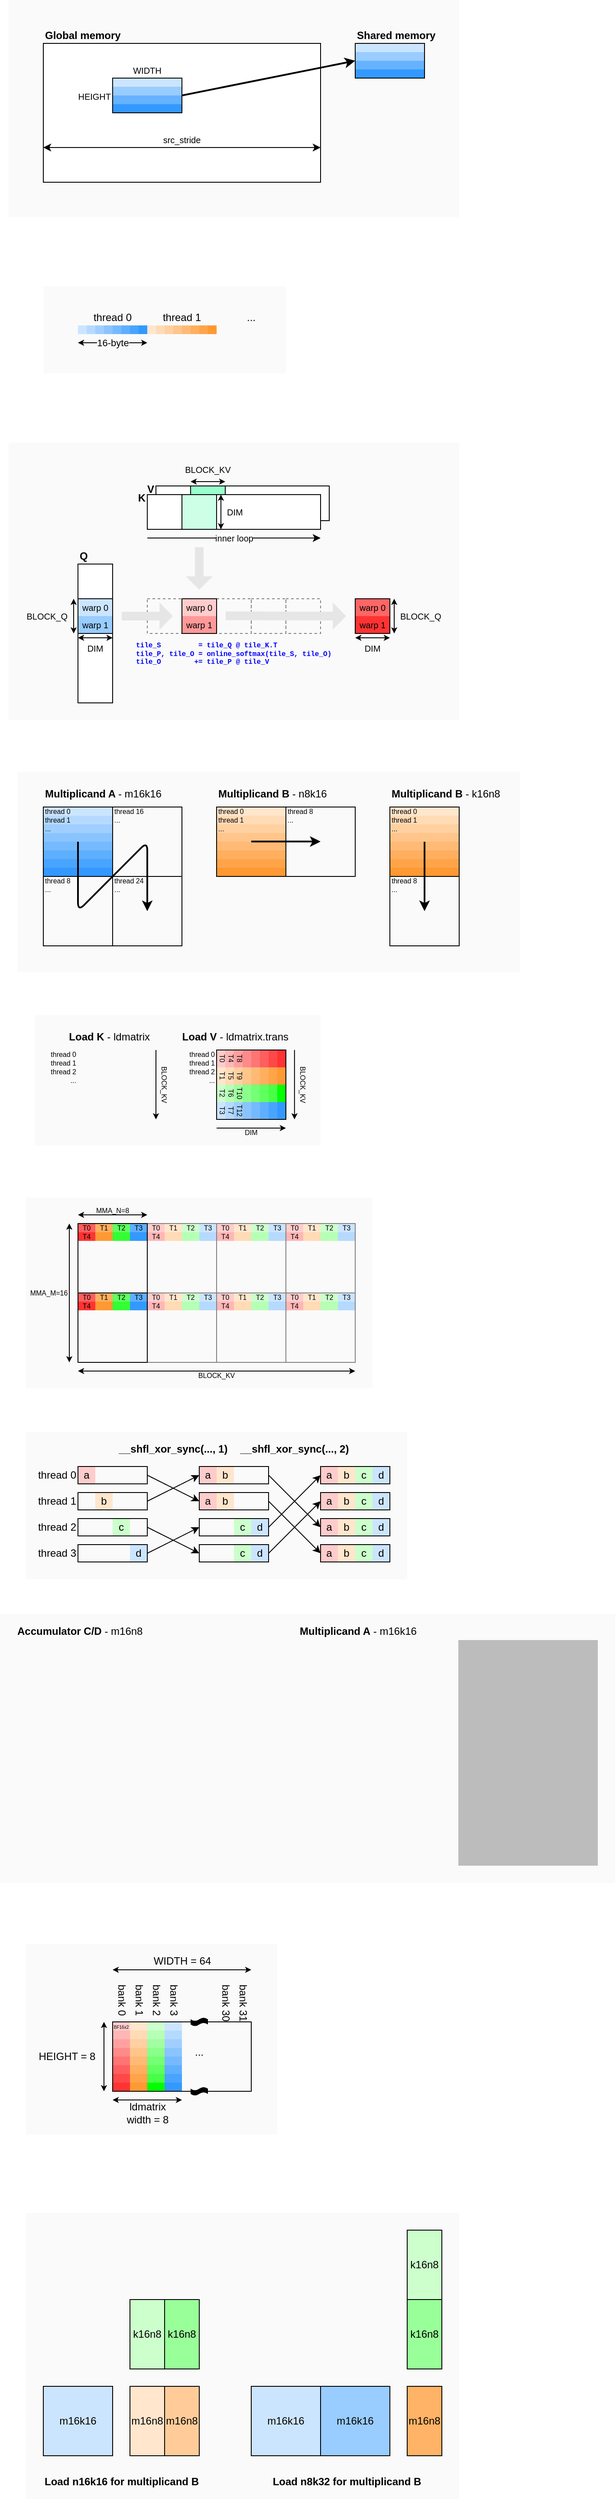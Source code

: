 <mxfile version="28.1.0">
  <diagram name="Page-1" id="mTRPaGfIs2r68YaqRrBq">
    <mxGraphModel dx="1672" dy="1360" grid="1" gridSize="10" guides="1" tooltips="1" connect="1" arrows="1" fold="1" page="0" pageScale="1" pageWidth="827" pageHeight="1169" math="0" shadow="0">
      <root>
        <mxCell id="0" />
        <mxCell id="1" parent="0" />
        <mxCell id="VutCj95pc-35ejSrWxgD-11" value="" style="rounded=0;whiteSpace=wrap;html=1;strokeColor=none;fillColor=#FAFAFA;" vertex="1" parent="1">
          <mxGeometry x="100" y="2620" width="500" height="330" as="geometry" />
        </mxCell>
        <mxCell id="NyLrR-3jR_r2tVpzjDzQ-132" value="" style="rounded=0;whiteSpace=wrap;html=1;strokeColor=none;fillColor=#FAFAFA;" parent="1" vertex="1">
          <mxGeometry x="100" y="2310" width="290" height="220" as="geometry" />
        </mxCell>
        <mxCell id="a5m-hGnALrJPA8emmWYi-797" value="" style="rounded=0;whiteSpace=wrap;html=1;strokeColor=none;fillColor=#FAFAFA;" parent="1" vertex="1">
          <mxGeometry x="70" y="1930" width="710" height="310" as="geometry" />
        </mxCell>
        <mxCell id="a5m-hGnALrJPA8emmWYi-790" value="" style="rounded=0;whiteSpace=wrap;html=1;strokeColor=none;fillColor=#FAFAFA;" parent="1" vertex="1">
          <mxGeometry x="100" y="1720" width="440" height="170" as="geometry" />
        </mxCell>
        <mxCell id="a5m-hGnALrJPA8emmWYi-345" value="" style="rounded=0;whiteSpace=wrap;html=1;strokeColor=none;fillColor=#FAFAFA;" parent="1" vertex="1">
          <mxGeometry x="110" y="1240" width="330" height="150" as="geometry" />
        </mxCell>
        <mxCell id="a5m-hGnALrJPA8emmWYi-24" value="" style="rounded=0;whiteSpace=wrap;html=1;strokeColor=none;fillColor=light-dark(#fafafa, #ededed);" parent="1" vertex="1">
          <mxGeometry x="80" y="70" width="520" height="250" as="geometry" />
        </mxCell>
        <mxCell id="a5m-hGnALrJPA8emmWYi-1" value="" style="rounded=0;whiteSpace=wrap;html=1;fillColor=default;" parent="1" vertex="1">
          <mxGeometry x="120" y="120" width="320" height="160" as="geometry" />
        </mxCell>
        <mxCell id="a5m-hGnALrJPA8emmWYi-3" value="Global memory" style="text;html=1;align=left;verticalAlign=bottom;whiteSpace=wrap;rounded=0;fontStyle=1;fontColor=default;" parent="1" vertex="1">
          <mxGeometry x="120" y="90" width="100" height="30" as="geometry" />
        </mxCell>
        <mxCell id="a5m-hGnALrJPA8emmWYi-4" value="" style="rounded=0;whiteSpace=wrap;html=1;fillColor=#CCE5FF;strokeColor=none;" parent="1" vertex="1">
          <mxGeometry x="200" y="160" width="80" height="10" as="geometry" />
        </mxCell>
        <mxCell id="a5m-hGnALrJPA8emmWYi-5" value="" style="rounded=0;whiteSpace=wrap;html=1;fillColor=#99CCFF;strokeColor=none;" parent="1" vertex="1">
          <mxGeometry x="200" y="170" width="80" height="10" as="geometry" />
        </mxCell>
        <mxCell id="a5m-hGnALrJPA8emmWYi-6" value="" style="rounded=0;whiteSpace=wrap;html=1;fillColor=#66B2FF;strokeColor=none;" parent="1" vertex="1">
          <mxGeometry x="200" y="180" width="80" height="10" as="geometry" />
        </mxCell>
        <mxCell id="a5m-hGnALrJPA8emmWYi-7" value="" style="rounded=0;whiteSpace=wrap;html=1;fillColor=#3399FF;strokeColor=none;" parent="1" vertex="1">
          <mxGeometry x="200" y="190" width="80" height="10" as="geometry" />
        </mxCell>
        <mxCell id="a5m-hGnALrJPA8emmWYi-8" value="" style="rounded=0;whiteSpace=wrap;html=1;fillColor=none;" parent="1" vertex="1">
          <mxGeometry x="200" y="160" width="80" height="40" as="geometry" />
        </mxCell>
        <mxCell id="a5m-hGnALrJPA8emmWYi-12" value="" style="rounded=0;whiteSpace=wrap;html=1;fillColor=#CCE5FF;strokeColor=none;" parent="1" vertex="1">
          <mxGeometry x="480" y="120" width="80" height="10" as="geometry" />
        </mxCell>
        <mxCell id="a5m-hGnALrJPA8emmWYi-13" value="" style="rounded=0;whiteSpace=wrap;html=1;fillColor=#99CCFF;strokeColor=none;" parent="1" vertex="1">
          <mxGeometry x="480" y="130" width="80" height="10" as="geometry" />
        </mxCell>
        <mxCell id="a5m-hGnALrJPA8emmWYi-14" value="" style="rounded=0;whiteSpace=wrap;html=1;fillColor=#66B2FF;strokeColor=none;" parent="1" vertex="1">
          <mxGeometry x="480" y="140" width="80" height="10" as="geometry" />
        </mxCell>
        <mxCell id="a5m-hGnALrJPA8emmWYi-15" value="" style="rounded=0;whiteSpace=wrap;html=1;fillColor=#3399FF;strokeColor=none;" parent="1" vertex="1">
          <mxGeometry x="480" y="150" width="80" height="10" as="geometry" />
        </mxCell>
        <mxCell id="a5m-hGnALrJPA8emmWYi-16" value="" style="rounded=0;whiteSpace=wrap;html=1;fillColor=none;" parent="1" vertex="1">
          <mxGeometry x="480" y="120" width="80" height="40" as="geometry" />
        </mxCell>
        <mxCell id="a5m-hGnALrJPA8emmWYi-17" value="Shared memory" style="text;html=1;align=left;verticalAlign=bottom;whiteSpace=wrap;rounded=0;fontStyle=1;fontColor=default;" parent="1" vertex="1">
          <mxGeometry x="480" y="90" width="100" height="30" as="geometry" />
        </mxCell>
        <mxCell id="a5m-hGnALrJPA8emmWYi-18" value="WIDTH" style="text;html=1;align=center;verticalAlign=bottom;whiteSpace=wrap;rounded=0;fontStyle=0;fontSize=10;" parent="1" vertex="1">
          <mxGeometry x="200" y="140" width="80" height="20" as="geometry" />
        </mxCell>
        <mxCell id="a5m-hGnALrJPA8emmWYi-19" value="HEIGHT" style="text;html=1;align=right;verticalAlign=bottom;whiteSpace=wrap;rounded=0;fontStyle=0;fontSize=10;" parent="1" vertex="1">
          <mxGeometry x="140" y="170" width="60" height="20" as="geometry" />
        </mxCell>
        <mxCell id="a5m-hGnALrJPA8emmWYi-21" value="" style="endArrow=classic;html=1;rounded=0;exitX=1;exitY=0.5;exitDx=0;exitDy=0;entryX=0;entryY=0.5;entryDx=0;entryDy=0;strokeWidth=2;" parent="1" source="a5m-hGnALrJPA8emmWYi-8" target="a5m-hGnALrJPA8emmWYi-16" edge="1">
          <mxGeometry width="50" height="50" relative="1" as="geometry">
            <mxPoint x="280" y="190" as="sourcePoint" />
            <mxPoint x="330" y="140" as="targetPoint" />
          </mxGeometry>
        </mxCell>
        <mxCell id="a5m-hGnALrJPA8emmWYi-22" value="" style="endArrow=classic;startArrow=classic;html=1;rounded=0;exitX=0;exitY=0.75;exitDx=0;exitDy=0;entryX=1;entryY=0.75;entryDx=0;entryDy=0;strokeWidth=1;" parent="1" source="a5m-hGnALrJPA8emmWYi-1" target="a5m-hGnALrJPA8emmWYi-1" edge="1">
          <mxGeometry width="50" height="50" relative="1" as="geometry">
            <mxPoint x="240" y="265" as="sourcePoint" />
            <mxPoint x="290" y="215" as="targetPoint" />
          </mxGeometry>
        </mxCell>
        <mxCell id="a5m-hGnALrJPA8emmWYi-23" value="src_stride" style="text;html=1;align=center;verticalAlign=bottom;whiteSpace=wrap;rounded=0;fontStyle=0;fontSize=10;" parent="1" vertex="1">
          <mxGeometry x="250" y="220" width="60" height="20" as="geometry" />
        </mxCell>
        <mxCell id="a5m-hGnALrJPA8emmWYi-26" value="" style="rounded=0;whiteSpace=wrap;html=1;strokeColor=none;fillColor=#FAFAFA;" parent="1" vertex="1">
          <mxGeometry x="120" y="400" width="280" height="100" as="geometry" />
        </mxCell>
        <mxCell id="a5m-hGnALrJPA8emmWYi-27" value="" style="rounded=0;whiteSpace=wrap;html=1;strokeColor=none;fillColor=#CCE5FF;" parent="1" vertex="1">
          <mxGeometry x="160" y="445" width="10" height="10" as="geometry" />
        </mxCell>
        <mxCell id="a5m-hGnALrJPA8emmWYi-28" value="" style="rounded=0;whiteSpace=wrap;html=1;strokeColor=none;fillColor=#B6DAFF;" parent="1" vertex="1">
          <mxGeometry x="170" y="445" width="10" height="10" as="geometry" />
        </mxCell>
        <mxCell id="a5m-hGnALrJPA8emmWYi-29" value="" style="rounded=0;whiteSpace=wrap;html=1;strokeColor=none;fillColor=#A0CFFF;" parent="1" vertex="1">
          <mxGeometry x="180" y="445" width="10" height="10" as="geometry" />
        </mxCell>
        <mxCell id="a5m-hGnALrJPA8emmWYi-30" value="" style="rounded=0;whiteSpace=wrap;html=1;strokeColor=none;fillColor=#3399FF;" parent="1" vertex="1">
          <mxGeometry x="230" y="445" width="10" height="10" as="geometry" />
        </mxCell>
        <mxCell id="a5m-hGnALrJPA8emmWYi-35" value="" style="rounded=0;whiteSpace=wrap;html=1;strokeColor=none;fillColor=#49A4FF;" parent="1" vertex="1">
          <mxGeometry x="220" y="445" width="10" height="10" as="geometry" />
        </mxCell>
        <mxCell id="a5m-hGnALrJPA8emmWYi-36" value="" style="rounded=0;whiteSpace=wrap;html=1;strokeColor=none;fillColor=#5FAFFF;" parent="1" vertex="1">
          <mxGeometry x="210" y="445" width="10" height="10" as="geometry" />
        </mxCell>
        <mxCell id="a5m-hGnALrJPA8emmWYi-37" value="" style="rounded=0;whiteSpace=wrap;html=1;strokeColor=none;fillColor=#75BAFF;" parent="1" vertex="1">
          <mxGeometry x="200" y="445" width="10" height="10" as="geometry" />
        </mxCell>
        <mxCell id="a5m-hGnALrJPA8emmWYi-38" value="" style="rounded=0;whiteSpace=wrap;html=1;strokeColor=none;fillColor=#8AC4FF;" parent="1" vertex="1">
          <mxGeometry x="190" y="445" width="10" height="10" as="geometry" />
        </mxCell>
        <mxCell id="a5m-hGnALrJPA8emmWYi-39" value="thread 0" style="text;html=1;align=center;verticalAlign=bottom;whiteSpace=wrap;rounded=0;" parent="1" vertex="1">
          <mxGeometry x="170" y="415" width="60" height="30" as="geometry" />
        </mxCell>
        <mxCell id="a5m-hGnALrJPA8emmWYi-40" value="" style="rounded=0;whiteSpace=wrap;html=1;strokeColor=none;fillColor=#FFE6CC;" parent="1" vertex="1">
          <mxGeometry x="240" y="445" width="10" height="10" as="geometry" />
        </mxCell>
        <mxCell id="a5m-hGnALrJPA8emmWYi-41" value="" style="rounded=0;whiteSpace=wrap;html=1;strokeColor=none;fillColor=#FFDBB6;" parent="1" vertex="1">
          <mxGeometry x="250" y="445" width="10" height="10" as="geometry" />
        </mxCell>
        <mxCell id="a5m-hGnALrJPA8emmWYi-42" value="" style="rounded=0;whiteSpace=wrap;html=1;strokeColor=none;fillColor=#FFD0A0;" parent="1" vertex="1">
          <mxGeometry x="260" y="445" width="10" height="10" as="geometry" />
        </mxCell>
        <mxCell id="a5m-hGnALrJPA8emmWYi-43" value="" style="rounded=0;whiteSpace=wrap;html=1;strokeColor=none;fillColor=#FF9933;" parent="1" vertex="1">
          <mxGeometry x="310" y="445" width="10" height="10" as="geometry" />
        </mxCell>
        <mxCell id="a5m-hGnALrJPA8emmWYi-44" value="" style="rounded=0;whiteSpace=wrap;html=1;strokeColor=none;fillColor=#FFA449;" parent="1" vertex="1">
          <mxGeometry x="300" y="445" width="10" height="10" as="geometry" />
        </mxCell>
        <mxCell id="a5m-hGnALrJPA8emmWYi-45" value="" style="rounded=0;whiteSpace=wrap;html=1;strokeColor=none;fillColor=#FFAF5F;" parent="1" vertex="1">
          <mxGeometry x="290" y="445" width="10" height="10" as="geometry" />
        </mxCell>
        <mxCell id="a5m-hGnALrJPA8emmWYi-46" value="" style="rounded=0;whiteSpace=wrap;html=1;strokeColor=none;fillColor=#FFBA75;" parent="1" vertex="1">
          <mxGeometry x="280" y="445" width="10" height="10" as="geometry" />
        </mxCell>
        <mxCell id="a5m-hGnALrJPA8emmWYi-47" value="" style="rounded=0;whiteSpace=wrap;html=1;strokeColor=none;fillColor=#FFC58A;" parent="1" vertex="1">
          <mxGeometry x="270" y="445" width="10" height="10" as="geometry" />
        </mxCell>
        <mxCell id="a5m-hGnALrJPA8emmWYi-48" value="thread 1" style="text;html=1;align=center;verticalAlign=bottom;whiteSpace=wrap;rounded=0;" parent="1" vertex="1">
          <mxGeometry x="250" y="415" width="60" height="30" as="geometry" />
        </mxCell>
        <mxCell id="a5m-hGnALrJPA8emmWYi-50" value="..." style="text;html=1;align=center;verticalAlign=bottom;whiteSpace=wrap;rounded=0;" parent="1" vertex="1">
          <mxGeometry x="330" y="415" width="60" height="30" as="geometry" />
        </mxCell>
        <mxCell id="a5m-hGnALrJPA8emmWYi-51" value="16-byte" style="endArrow=classic;startArrow=classic;html=1;rounded=0;labelBackgroundColor=#FAFAFA;endSize=4;startSize=4;" parent="1" edge="1">
          <mxGeometry width="50" height="50" relative="1" as="geometry">
            <mxPoint x="160" y="465" as="sourcePoint" />
            <mxPoint x="240" y="465" as="targetPoint" />
          </mxGeometry>
        </mxCell>
        <mxCell id="a5m-hGnALrJPA8emmWYi-145" value="" style="rounded=0;whiteSpace=wrap;html=1;strokeColor=none;fillColor=#FAFAFA;" parent="1" vertex="1">
          <mxGeometry x="80" y="580" width="520" height="320" as="geometry" />
        </mxCell>
        <mxCell id="a5m-hGnALrJPA8emmWYi-146" value="" style="rounded=0;whiteSpace=wrap;html=1;" parent="1" vertex="1">
          <mxGeometry x="160" y="720" width="40" height="160" as="geometry" />
        </mxCell>
        <mxCell id="a5m-hGnALrJPA8emmWYi-147" value="" style="rounded=0;whiteSpace=wrap;html=1;" parent="1" vertex="1">
          <mxGeometry x="250" y="630" width="200" height="40" as="geometry" />
        </mxCell>
        <mxCell id="a5m-hGnALrJPA8emmWYi-148" value="" style="rounded=0;whiteSpace=wrap;html=1;strokeColor=default;fillColor=#99FFCC;" parent="1" vertex="1">
          <mxGeometry x="290" y="630" width="40" height="40" as="geometry" />
        </mxCell>
        <mxCell id="a5m-hGnALrJPA8emmWYi-149" value="" style="rounded=0;whiteSpace=wrap;html=1;" parent="1" vertex="1">
          <mxGeometry x="240" y="640" width="200" height="40" as="geometry" />
        </mxCell>
        <mxCell id="a5m-hGnALrJPA8emmWYi-150" value="" style="rounded=0;whiteSpace=wrap;html=1;strokeColor=none;fillColor=#CCE5FF;" parent="1" vertex="1">
          <mxGeometry x="160" y="760" width="40" height="20" as="geometry" />
        </mxCell>
        <mxCell id="a5m-hGnALrJPA8emmWYi-151" value="" style="rounded=0;whiteSpace=wrap;html=1;strokeColor=none;fillColor=#99CCFF;" parent="1" vertex="1">
          <mxGeometry x="160" y="780" width="40" height="20" as="geometry" />
        </mxCell>
        <mxCell id="a5m-hGnALrJPA8emmWYi-152" value="" style="rounded=0;whiteSpace=wrap;html=1;fillColor=none;" parent="1" vertex="1">
          <mxGeometry x="160" y="760" width="40" height="40" as="geometry" />
        </mxCell>
        <mxCell id="a5m-hGnALrJPA8emmWYi-153" value="" style="rounded=0;whiteSpace=wrap;html=1;strokeColor=default;fillColor=#CCFFE6;" parent="1" vertex="1">
          <mxGeometry x="280" y="640" width="40" height="40" as="geometry" />
        </mxCell>
        <mxCell id="a5m-hGnALrJPA8emmWYi-154" value="BLOCK_KV" style="text;html=1;align=center;verticalAlign=bottom;whiteSpace=wrap;rounded=0;fontSize=10;" parent="1" vertex="1">
          <mxGeometry x="275" y="600" width="70" height="20" as="geometry" />
        </mxCell>
        <mxCell id="a5m-hGnALrJPA8emmWYi-155" value="inner loop" style="endArrow=classic;html=1;rounded=0;fontSize=10;" parent="1" edge="1">
          <mxGeometry width="50" height="50" relative="1" as="geometry">
            <mxPoint x="240" y="690" as="sourcePoint" />
            <mxPoint x="440" y="690" as="targetPoint" />
            <mxPoint as="offset" />
          </mxGeometry>
        </mxCell>
        <mxCell id="a5m-hGnALrJPA8emmWYi-156" value="Q" style="text;html=1;align=left;verticalAlign=bottom;whiteSpace=wrap;rounded=0;fontStyle=1" parent="1" vertex="1">
          <mxGeometry x="160" y="690" width="40" height="30" as="geometry" />
        </mxCell>
        <mxCell id="a5m-hGnALrJPA8emmWYi-157" value="K" style="text;html=1;align=right;verticalAlign=top;whiteSpace=wrap;rounded=0;fontStyle=1" parent="1" vertex="1">
          <mxGeometry x="200" y="630" width="40" height="30" as="geometry" />
        </mxCell>
        <mxCell id="a5m-hGnALrJPA8emmWYi-158" value="V" style="text;html=1;align=right;verticalAlign=top;whiteSpace=wrap;rounded=0;fontStyle=1" parent="1" vertex="1">
          <mxGeometry x="210" y="620" width="40" height="30" as="geometry" />
        </mxCell>
        <mxCell id="a5m-hGnALrJPA8emmWYi-159" value="BLOCK_Q" style="text;html=1;align=right;verticalAlign=middle;whiteSpace=wrap;rounded=0;fontSize=10;" parent="1" vertex="1">
          <mxGeometry x="95" y="765" width="55" height="30" as="geometry" />
        </mxCell>
        <mxCell id="a5m-hGnALrJPA8emmWYi-160" value="warp 0" style="text;html=1;align=center;verticalAlign=middle;whiteSpace=wrap;rounded=0;fontSize=10;" parent="1" vertex="1">
          <mxGeometry x="160" y="760" width="40" height="20" as="geometry" />
        </mxCell>
        <mxCell id="a5m-hGnALrJPA8emmWYi-161" value="warp 1" style="text;html=1;align=center;verticalAlign=middle;whiteSpace=wrap;rounded=0;fontSize=10;" parent="1" vertex="1">
          <mxGeometry x="160" y="780" width="40" height="20" as="geometry" />
        </mxCell>
        <mxCell id="a5m-hGnALrJPA8emmWYi-162" value="DIM" style="text;html=1;align=center;verticalAlign=top;whiteSpace=wrap;rounded=0;fontSize=10;" parent="1" vertex="1">
          <mxGeometry x="160" y="805" width="40" height="20" as="geometry" />
        </mxCell>
        <mxCell id="a5m-hGnALrJPA8emmWYi-163" value="DIM" style="text;html=1;align=left;verticalAlign=middle;whiteSpace=wrap;rounded=0;fontSize=10;" parent="1" vertex="1">
          <mxGeometry x="330" y="650" width="30" height="20" as="geometry" />
        </mxCell>
        <mxCell id="a5m-hGnALrJPA8emmWYi-164" value="" style="rounded=0;whiteSpace=wrap;html=1;strokeColor=none;fillColor=#FF6666;" parent="1" vertex="1">
          <mxGeometry x="480" y="760" width="40" height="20" as="geometry" />
        </mxCell>
        <mxCell id="a5m-hGnALrJPA8emmWYi-165" value="" style="rounded=0;whiteSpace=wrap;html=1;strokeColor=none;fillColor=#FF3333;" parent="1" vertex="1">
          <mxGeometry x="480" y="780" width="40" height="20" as="geometry" />
        </mxCell>
        <mxCell id="a5m-hGnALrJPA8emmWYi-166" value="" style="rounded=0;whiteSpace=wrap;html=1;fillColor=none;" parent="1" vertex="1">
          <mxGeometry x="480" y="760" width="40" height="40" as="geometry" />
        </mxCell>
        <mxCell id="a5m-hGnALrJPA8emmWYi-167" value="" style="rounded=0;whiteSpace=wrap;html=1;strokeColor=none;fillColor=#FFCCCC;" parent="1" vertex="1">
          <mxGeometry x="280" y="760" width="40" height="20" as="geometry" />
        </mxCell>
        <mxCell id="a5m-hGnALrJPA8emmWYi-168" value="" style="rounded=0;whiteSpace=wrap;html=1;strokeColor=none;fillColor=#FF9999;" parent="1" vertex="1">
          <mxGeometry x="280" y="780" width="40" height="20" as="geometry" />
        </mxCell>
        <mxCell id="a5m-hGnALrJPA8emmWYi-169" value="" style="endArrow=classic;startArrow=classic;html=1;rounded=0;endSize=4;startSize=4;fontSize=10;" parent="1" edge="1">
          <mxGeometry width="50" height="50" relative="1" as="geometry">
            <mxPoint x="155" y="800" as="sourcePoint" />
            <mxPoint x="155" y="760" as="targetPoint" />
          </mxGeometry>
        </mxCell>
        <mxCell id="a5m-hGnALrJPA8emmWYi-170" value="" style="endArrow=classic;startArrow=classic;html=1;rounded=0;endSize=4;startSize=4;fontSize=10;" parent="1" edge="1">
          <mxGeometry width="50" height="50" relative="1" as="geometry">
            <mxPoint x="160" y="805" as="sourcePoint" />
            <mxPoint x="200" y="805" as="targetPoint" />
          </mxGeometry>
        </mxCell>
        <mxCell id="a5m-hGnALrJPA8emmWYi-171" value="" style="endArrow=classic;startArrow=classic;html=1;rounded=0;endSize=4;startSize=4;fontSize=10;" parent="1" edge="1">
          <mxGeometry width="50" height="50" relative="1" as="geometry">
            <mxPoint x="290" y="625" as="sourcePoint" />
            <mxPoint x="330" y="625" as="targetPoint" />
          </mxGeometry>
        </mxCell>
        <mxCell id="a5m-hGnALrJPA8emmWYi-172" value="" style="endArrow=classic;startArrow=classic;html=1;rounded=0;endSize=4;startSize=4;fontSize=10;" parent="1" edge="1">
          <mxGeometry width="50" height="50" relative="1" as="geometry">
            <mxPoint x="325" y="680" as="sourcePoint" />
            <mxPoint x="325" y="640" as="targetPoint" />
          </mxGeometry>
        </mxCell>
        <mxCell id="a5m-hGnALrJPA8emmWYi-173" value="" style="shape=flexArrow;endArrow=classic;html=1;rounded=0;endWidth=20.222;endSize=4.802;startSize=0;fillColor=#E6E6E6;gradientColor=none;strokeColor=none;" parent="1" edge="1">
          <mxGeometry width="50" height="50" relative="1" as="geometry">
            <mxPoint x="300" y="700" as="sourcePoint" />
            <mxPoint x="300" y="750" as="targetPoint" />
          </mxGeometry>
        </mxCell>
        <mxCell id="a5m-hGnALrJPA8emmWYi-174" value="" style="rounded=0;whiteSpace=wrap;html=1;fillColor=none;dashed=1;strokeColor=#808080;" parent="1" vertex="1">
          <mxGeometry x="240" y="760" width="40" height="40" as="geometry" />
        </mxCell>
        <mxCell id="a5m-hGnALrJPA8emmWYi-175" value="" style="shape=flexArrow;endArrow=classic;html=1;rounded=0;endWidth=20.222;endSize=4.802;startSize=0;fillColor=#E6E6E6;gradientColor=none;strokeColor=none;" parent="1" edge="1">
          <mxGeometry width="50" height="50" relative="1" as="geometry">
            <mxPoint x="210" y="780" as="sourcePoint" />
            <mxPoint x="270" y="780" as="targetPoint" />
          </mxGeometry>
        </mxCell>
        <mxCell id="a5m-hGnALrJPA8emmWYi-176" value="" style="rounded=0;whiteSpace=wrap;html=1;fillColor=none;dashed=1;strokeColor=#808080;" parent="1" vertex="1">
          <mxGeometry x="320" y="760" width="40" height="40" as="geometry" />
        </mxCell>
        <mxCell id="a5m-hGnALrJPA8emmWYi-177" value="" style="rounded=0;whiteSpace=wrap;html=1;fillColor=none;dashed=1;strokeColor=#808080;" parent="1" vertex="1">
          <mxGeometry x="360" y="760" width="40" height="40" as="geometry" />
        </mxCell>
        <mxCell id="a5m-hGnALrJPA8emmWYi-178" value="" style="rounded=0;whiteSpace=wrap;html=1;fillColor=none;dashed=1;strokeColor=#808080;" parent="1" vertex="1">
          <mxGeometry x="400" y="760" width="40" height="40" as="geometry" />
        </mxCell>
        <mxCell id="a5m-hGnALrJPA8emmWYi-179" value="" style="rounded=0;whiteSpace=wrap;html=1;fillColor=none;" parent="1" vertex="1">
          <mxGeometry x="280" y="760" width="40" height="40" as="geometry" />
        </mxCell>
        <mxCell id="a5m-hGnALrJPA8emmWYi-180" value="" style="shape=flexArrow;endArrow=classic;html=1;rounded=0;endWidth=20.222;endSize=4.802;startSize=0;fillColor=#E6E6E6;gradientColor=none;strokeColor=none;" parent="1" edge="1">
          <mxGeometry width="50" height="50" relative="1" as="geometry">
            <mxPoint x="330" y="779.65" as="sourcePoint" />
            <mxPoint x="470" y="780" as="targetPoint" />
          </mxGeometry>
        </mxCell>
        <mxCell id="a5m-hGnALrJPA8emmWYi-181" value="warp 0" style="text;html=1;align=center;verticalAlign=middle;whiteSpace=wrap;rounded=0;fontSize=10;" parent="1" vertex="1">
          <mxGeometry x="480" y="760" width="40" height="20" as="geometry" />
        </mxCell>
        <mxCell id="a5m-hGnALrJPA8emmWYi-182" value="warp 1" style="text;html=1;align=center;verticalAlign=middle;whiteSpace=wrap;rounded=0;fontSize=10;" parent="1" vertex="1">
          <mxGeometry x="480" y="780" width="40" height="20" as="geometry" />
        </mxCell>
        <mxCell id="a5m-hGnALrJPA8emmWYi-183" value="warp 0" style="text;html=1;align=center;verticalAlign=middle;whiteSpace=wrap;rounded=0;fontSize=10;" parent="1" vertex="1">
          <mxGeometry x="280" y="760" width="40" height="20" as="geometry" />
        </mxCell>
        <mxCell id="a5m-hGnALrJPA8emmWYi-184" value="warp 1" style="text;html=1;align=center;verticalAlign=middle;whiteSpace=wrap;rounded=0;fontSize=10;" parent="1" vertex="1">
          <mxGeometry x="280" y="780" width="40" height="20" as="geometry" />
        </mxCell>
        <mxCell id="a5m-hGnALrJPA8emmWYi-185" value="DIM" style="text;html=1;align=center;verticalAlign=top;whiteSpace=wrap;rounded=0;fontSize=10;" parent="1" vertex="1">
          <mxGeometry x="480" y="805" width="40" height="20" as="geometry" />
        </mxCell>
        <mxCell id="a5m-hGnALrJPA8emmWYi-186" value="" style="endArrow=classic;startArrow=classic;html=1;rounded=0;endSize=4;startSize=4;fontSize=10;" parent="1" edge="1">
          <mxGeometry width="50" height="50" relative="1" as="geometry">
            <mxPoint x="480" y="805" as="sourcePoint" />
            <mxPoint x="520" y="805" as="targetPoint" />
          </mxGeometry>
        </mxCell>
        <mxCell id="a5m-hGnALrJPA8emmWYi-187" value="BLOCK_Q" style="text;html=1;align=left;verticalAlign=middle;whiteSpace=wrap;rounded=0;fontSize=10;" parent="1" vertex="1">
          <mxGeometry x="530" y="765" width="55" height="30" as="geometry" />
        </mxCell>
        <mxCell id="a5m-hGnALrJPA8emmWYi-188" value="" style="endArrow=classic;startArrow=classic;html=1;rounded=0;endSize=4;startSize=4;fontSize=10;" parent="1" edge="1">
          <mxGeometry width="50" height="50" relative="1" as="geometry">
            <mxPoint x="525" y="800" as="sourcePoint" />
            <mxPoint x="525" y="760" as="targetPoint" />
          </mxGeometry>
        </mxCell>
        <mxCell id="a5m-hGnALrJPA8emmWYi-189" value="&lt;font&gt;tile_S&amp;nbsp; &amp;nbsp; &amp;nbsp; &amp;nbsp; &amp;nbsp;= tile_Q @ tile_K.T&lt;/font&gt;&lt;div&gt;&lt;font&gt;tile_P, tile_O = online_softmax(tile_S, tile_O)&lt;br&gt;&lt;/font&gt;&lt;div&gt;&lt;font&gt;tile_O&amp;nbsp; &amp;nbsp; &amp;nbsp; &amp;nbsp; += tile_P @ tile_V&lt;/font&gt;&lt;/div&gt;&lt;/div&gt;" style="text;html=1;align=left;verticalAlign=middle;whiteSpace=wrap;rounded=0;fontSize=8;fontStyle=1;fontFamily=Courier New;fontColor=#0000FF;" parent="1" vertex="1">
          <mxGeometry x="225" y="800" width="230" height="45" as="geometry" />
        </mxCell>
        <mxCell id="a5m-hGnALrJPA8emmWYi-191" value="" style="rounded=0;whiteSpace=wrap;html=1;strokeColor=none;fillColor=#FAFAFA;" parent="1" vertex="1">
          <mxGeometry x="90" y="960" width="580" height="230" as="geometry" />
        </mxCell>
        <mxCell id="a5m-hGnALrJPA8emmWYi-195" value="&lt;b&gt;Multiplicand A &lt;/b&gt;- m16k16" style="text;html=1;align=left;verticalAlign=middle;whiteSpace=wrap;rounded=0;" parent="1" vertex="1">
          <mxGeometry x="120" y="970" width="140" height="30" as="geometry" />
        </mxCell>
        <mxCell id="a5m-hGnALrJPA8emmWYi-196" value="&lt;b&gt;Multiplicand B&lt;/b&gt; - n8k16" style="text;html=1;align=left;verticalAlign=middle;whiteSpace=wrap;rounded=0;" parent="1" vertex="1">
          <mxGeometry x="320" y="970" width="150" height="30" as="geometry" />
        </mxCell>
        <mxCell id="a5m-hGnALrJPA8emmWYi-199" value="&lt;b&gt;Multiplicand B&lt;/b&gt; - k16n8" style="text;html=1;align=left;verticalAlign=middle;whiteSpace=wrap;rounded=0;" parent="1" vertex="1">
          <mxGeometry x="520" y="970" width="150" height="30" as="geometry" />
        </mxCell>
        <mxCell id="a5m-hGnALrJPA8emmWYi-228" value="thread 16" style="text;html=1;align=left;verticalAlign=middle;whiteSpace=wrap;rounded=0;fontSize=8;" parent="1" vertex="1">
          <mxGeometry x="200" y="1000" width="50" height="10" as="geometry" />
        </mxCell>
        <mxCell id="a5m-hGnALrJPA8emmWYi-231" value="thread 8" style="text;html=1;align=left;verticalAlign=middle;whiteSpace=wrap;rounded=0;fontSize=8;" parent="1" vertex="1">
          <mxGeometry x="120" y="1080" width="50" height="10" as="geometry" />
        </mxCell>
        <mxCell id="a5m-hGnALrJPA8emmWYi-232" value="..." style="text;html=1;align=left;verticalAlign=middle;whiteSpace=wrap;rounded=0;fontSize=8;" parent="1" vertex="1">
          <mxGeometry x="120" y="1090" width="50" height="10" as="geometry" />
        </mxCell>
        <mxCell id="a5m-hGnALrJPA8emmWYi-233" value="..." style="text;html=1;align=left;verticalAlign=middle;whiteSpace=wrap;rounded=0;fontSize=8;" parent="1" vertex="1">
          <mxGeometry x="200" y="1010" width="50" height="10" as="geometry" />
        </mxCell>
        <mxCell id="a5m-hGnALrJPA8emmWYi-234" value="thread 24" style="text;html=1;align=left;verticalAlign=middle;whiteSpace=wrap;rounded=0;fontSize=8;" parent="1" vertex="1">
          <mxGeometry x="200" y="1080" width="50" height="10" as="geometry" />
        </mxCell>
        <mxCell id="a5m-hGnALrJPA8emmWYi-235" value="..." style="text;html=1;align=left;verticalAlign=middle;whiteSpace=wrap;rounded=0;fontSize=8;" parent="1" vertex="1">
          <mxGeometry x="200" y="1090" width="50" height="10" as="geometry" />
        </mxCell>
        <mxCell id="a5m-hGnALrJPA8emmWYi-236" value="" style="rounded=0;whiteSpace=wrap;html=1;strokeColor=none;fillColor=#CCE5FF;" parent="1" vertex="1">
          <mxGeometry x="120" y="1000" width="80" height="10" as="geometry" />
        </mxCell>
        <mxCell id="a5m-hGnALrJPA8emmWYi-237" value="" style="rounded=0;whiteSpace=wrap;html=1;strokeColor=none;fillColor=#B6DAFF;" parent="1" vertex="1">
          <mxGeometry x="120" y="1010" width="80" height="10" as="geometry" />
        </mxCell>
        <mxCell id="a5m-hGnALrJPA8emmWYi-238" value="" style="rounded=0;whiteSpace=wrap;html=1;strokeColor=none;fillColor=#A0CFFF;" parent="1" vertex="1">
          <mxGeometry x="120" y="1020" width="80" height="10" as="geometry" />
        </mxCell>
        <mxCell id="a5m-hGnALrJPA8emmWYi-239" value="" style="rounded=0;whiteSpace=wrap;html=1;strokeColor=none;fillColor=#3399FF;" parent="1" vertex="1">
          <mxGeometry x="120" y="1070" width="80" height="10" as="geometry" />
        </mxCell>
        <mxCell id="a5m-hGnALrJPA8emmWYi-240" value="" style="rounded=0;whiteSpace=wrap;html=1;strokeColor=none;fillColor=#49A4FF;" parent="1" vertex="1">
          <mxGeometry x="120" y="1060" width="80" height="10" as="geometry" />
        </mxCell>
        <mxCell id="a5m-hGnALrJPA8emmWYi-241" value="" style="rounded=0;whiteSpace=wrap;html=1;strokeColor=none;fillColor=#5FAFFF;" parent="1" vertex="1">
          <mxGeometry x="120" y="1050" width="80" height="10" as="geometry" />
        </mxCell>
        <mxCell id="a5m-hGnALrJPA8emmWYi-242" value="" style="rounded=0;whiteSpace=wrap;html=1;strokeColor=none;fillColor=#75BAFF;" parent="1" vertex="1">
          <mxGeometry x="120" y="1040" width="80" height="10" as="geometry" />
        </mxCell>
        <mxCell id="a5m-hGnALrJPA8emmWYi-243" value="" style="rounded=0;whiteSpace=wrap;html=1;strokeColor=none;fillColor=#8AC4FF;" parent="1" vertex="1">
          <mxGeometry x="120" y="1030" width="80" height="10" as="geometry" />
        </mxCell>
        <mxCell id="a5m-hGnALrJPA8emmWYi-244" value="thread 0" style="text;html=1;align=left;verticalAlign=middle;whiteSpace=wrap;rounded=0;fontSize=8;" parent="1" vertex="1">
          <mxGeometry x="120" y="1000" width="50" height="10" as="geometry" />
        </mxCell>
        <mxCell id="a5m-hGnALrJPA8emmWYi-245" value="thread 1" style="text;html=1;align=left;verticalAlign=middle;whiteSpace=wrap;rounded=0;fontSize=8;" parent="1" vertex="1">
          <mxGeometry x="120" y="1010" width="50" height="10" as="geometry" />
        </mxCell>
        <mxCell id="a5m-hGnALrJPA8emmWYi-246" value="..." style="text;html=1;align=left;verticalAlign=middle;whiteSpace=wrap;rounded=0;fontSize=8;" parent="1" vertex="1">
          <mxGeometry x="120" y="1020" width="50" height="10" as="geometry" />
        </mxCell>
        <mxCell id="a5m-hGnALrJPA8emmWYi-247" value="" style="rounded=0;whiteSpace=wrap;html=1;fillColor=none;" parent="1" vertex="1">
          <mxGeometry x="120" y="1000" width="80" height="80" as="geometry" />
        </mxCell>
        <mxCell id="a5m-hGnALrJPA8emmWYi-248" value="" style="rounded=0;whiteSpace=wrap;html=1;fillColor=none;" parent="1" vertex="1">
          <mxGeometry x="120" y="1080" width="80" height="80" as="geometry" />
        </mxCell>
        <mxCell id="a5m-hGnALrJPA8emmWYi-249" value="" style="rounded=0;whiteSpace=wrap;html=1;fillColor=none;" parent="1" vertex="1">
          <mxGeometry x="200" y="1000" width="80" height="80" as="geometry" />
        </mxCell>
        <mxCell id="a5m-hGnALrJPA8emmWYi-250" value="" style="rounded=0;whiteSpace=wrap;html=1;fillColor=none;" parent="1" vertex="1">
          <mxGeometry x="200" y="1080" width="80" height="80" as="geometry" />
        </mxCell>
        <mxCell id="a5m-hGnALrJPA8emmWYi-275" value="" style="endArrow=classic;html=1;rounded=1;curved=0;jumpSize=6;strokeWidth=2;" parent="1" edge="1">
          <mxGeometry width="50" height="50" relative="1" as="geometry">
            <mxPoint x="160" y="1040" as="sourcePoint" />
            <mxPoint x="240" y="1120" as="targetPoint" />
            <Array as="points">
              <mxPoint x="160" y="1120" />
              <mxPoint x="240" y="1040" />
            </Array>
          </mxGeometry>
        </mxCell>
        <mxCell id="a5m-hGnALrJPA8emmWYi-292" value="" style="rounded=0;whiteSpace=wrap;html=1;fillColor=none;" parent="1" vertex="1">
          <mxGeometry x="400" y="1000" width="80" height="80" as="geometry" />
        </mxCell>
        <mxCell id="a5m-hGnALrJPA8emmWYi-294" value="" style="rounded=0;whiteSpace=wrap;html=1;fillColor=none;" parent="1" vertex="1">
          <mxGeometry x="520" y="1080" width="80" height="80" as="geometry" />
        </mxCell>
        <mxCell id="a5m-hGnALrJPA8emmWYi-295" value="" style="rounded=0;whiteSpace=wrap;html=1;strokeColor=none;fillColor=#FFE6CC;" parent="1" vertex="1">
          <mxGeometry x="320" y="1000" width="80" height="10" as="geometry" />
        </mxCell>
        <mxCell id="a5m-hGnALrJPA8emmWYi-296" value="" style="rounded=0;whiteSpace=wrap;html=1;strokeColor=none;fillColor=#FFDBB6;" parent="1" vertex="1">
          <mxGeometry x="320" y="1010" width="80" height="10" as="geometry" />
        </mxCell>
        <mxCell id="a5m-hGnALrJPA8emmWYi-297" value="" style="rounded=0;whiteSpace=wrap;html=1;strokeColor=none;fillColor=#FFD0A0;" parent="1" vertex="1">
          <mxGeometry x="320" y="1020" width="80" height="10" as="geometry" />
        </mxCell>
        <mxCell id="a5m-hGnALrJPA8emmWYi-298" value="" style="rounded=0;whiteSpace=wrap;html=1;strokeColor=none;fillColor=#FF9933;" parent="1" vertex="1">
          <mxGeometry x="320" y="1070" width="80" height="10" as="geometry" />
        </mxCell>
        <mxCell id="a5m-hGnALrJPA8emmWYi-299" value="" style="rounded=0;whiteSpace=wrap;html=1;strokeColor=none;fillColor=#FFA449;" parent="1" vertex="1">
          <mxGeometry x="320" y="1060" width="80" height="10" as="geometry" />
        </mxCell>
        <mxCell id="a5m-hGnALrJPA8emmWYi-300" value="" style="rounded=0;whiteSpace=wrap;html=1;strokeColor=none;fillColor=#FFAF5F;" parent="1" vertex="1">
          <mxGeometry x="320" y="1050" width="80" height="10" as="geometry" />
        </mxCell>
        <mxCell id="a5m-hGnALrJPA8emmWYi-301" value="" style="rounded=0;whiteSpace=wrap;html=1;strokeColor=none;fillColor=#FFBA75;" parent="1" vertex="1">
          <mxGeometry x="320" y="1040" width="80" height="10" as="geometry" />
        </mxCell>
        <mxCell id="a5m-hGnALrJPA8emmWYi-302" value="" style="rounded=0;whiteSpace=wrap;html=1;strokeColor=none;fillColor=#FFC58A;" parent="1" vertex="1">
          <mxGeometry x="320" y="1030" width="80" height="10" as="geometry" />
        </mxCell>
        <mxCell id="a5m-hGnALrJPA8emmWYi-303" value="thread 0" style="text;html=1;align=left;verticalAlign=middle;whiteSpace=wrap;rounded=0;fontSize=8;" parent="1" vertex="1">
          <mxGeometry x="320" y="1000" width="50" height="10" as="geometry" />
        </mxCell>
        <mxCell id="a5m-hGnALrJPA8emmWYi-304" value="thread 1" style="text;html=1;align=left;verticalAlign=middle;whiteSpace=wrap;rounded=0;fontSize=8;" parent="1" vertex="1">
          <mxGeometry x="320" y="1010" width="50" height="10" as="geometry" />
        </mxCell>
        <mxCell id="a5m-hGnALrJPA8emmWYi-305" value="..." style="text;html=1;align=left;verticalAlign=middle;whiteSpace=wrap;rounded=0;fontSize=8;" parent="1" vertex="1">
          <mxGeometry x="320" y="1020" width="50" height="10" as="geometry" />
        </mxCell>
        <mxCell id="a5m-hGnALrJPA8emmWYi-307" value="" style="rounded=0;whiteSpace=wrap;html=1;fillColor=none;" parent="1" vertex="1">
          <mxGeometry x="320" y="1000" width="80" height="80" as="geometry" />
        </mxCell>
        <mxCell id="a5m-hGnALrJPA8emmWYi-308" value="" style="endArrow=classic;html=1;rounded=1;exitX=0.5;exitY=0.5;exitDx=0;exitDy=0;exitPerimeter=0;entryX=0.5;entryY=0.5;entryDx=0;entryDy=0;entryPerimeter=0;strokeWidth=2;curved=0;" parent="1" edge="1">
          <mxGeometry width="50" height="50" relative="1" as="geometry">
            <mxPoint x="360" y="1039.81" as="sourcePoint" />
            <mxPoint x="440" y="1039.81" as="targetPoint" />
          </mxGeometry>
        </mxCell>
        <mxCell id="a5m-hGnALrJPA8emmWYi-310" value="thread 8" style="text;html=1;align=left;verticalAlign=middle;whiteSpace=wrap;rounded=0;fontSize=8;" parent="1" vertex="1">
          <mxGeometry x="400" y="1000" width="50" height="10" as="geometry" />
        </mxCell>
        <mxCell id="a5m-hGnALrJPA8emmWYi-311" value="..." style="text;html=1;align=left;verticalAlign=middle;whiteSpace=wrap;rounded=0;fontSize=8;" parent="1" vertex="1">
          <mxGeometry x="400" y="1010" width="50" height="10" as="geometry" />
        </mxCell>
        <mxCell id="a5m-hGnALrJPA8emmWYi-313" value="" style="rounded=0;whiteSpace=wrap;html=1;strokeColor=none;fillColor=#FFE6CC;" parent="1" vertex="1">
          <mxGeometry x="520" y="1000" width="80" height="10" as="geometry" />
        </mxCell>
        <mxCell id="a5m-hGnALrJPA8emmWYi-314" value="" style="rounded=0;whiteSpace=wrap;html=1;strokeColor=none;fillColor=#FFDBB6;" parent="1" vertex="1">
          <mxGeometry x="520" y="1010" width="80" height="10" as="geometry" />
        </mxCell>
        <mxCell id="a5m-hGnALrJPA8emmWYi-315" value="" style="rounded=0;whiteSpace=wrap;html=1;strokeColor=none;fillColor=#FFD0A0;" parent="1" vertex="1">
          <mxGeometry x="520" y="1020" width="80" height="10" as="geometry" />
        </mxCell>
        <mxCell id="a5m-hGnALrJPA8emmWYi-316" value="" style="rounded=0;whiteSpace=wrap;html=1;strokeColor=none;fillColor=#FF9933;" parent="1" vertex="1">
          <mxGeometry x="520" y="1070" width="80" height="10" as="geometry" />
        </mxCell>
        <mxCell id="a5m-hGnALrJPA8emmWYi-317" value="" style="rounded=0;whiteSpace=wrap;html=1;strokeColor=none;fillColor=#FFA449;" parent="1" vertex="1">
          <mxGeometry x="520" y="1060" width="80" height="10" as="geometry" />
        </mxCell>
        <mxCell id="a5m-hGnALrJPA8emmWYi-318" value="" style="rounded=0;whiteSpace=wrap;html=1;strokeColor=none;fillColor=#FFAF5F;" parent="1" vertex="1">
          <mxGeometry x="520" y="1050" width="80" height="10" as="geometry" />
        </mxCell>
        <mxCell id="a5m-hGnALrJPA8emmWYi-319" value="" style="rounded=0;whiteSpace=wrap;html=1;strokeColor=none;fillColor=#FFBA75;" parent="1" vertex="1">
          <mxGeometry x="520" y="1040" width="80" height="10" as="geometry" />
        </mxCell>
        <mxCell id="a5m-hGnALrJPA8emmWYi-320" value="" style="rounded=0;whiteSpace=wrap;html=1;strokeColor=none;fillColor=#FFC58A;" parent="1" vertex="1">
          <mxGeometry x="520" y="1030" width="80" height="10" as="geometry" />
        </mxCell>
        <mxCell id="a5m-hGnALrJPA8emmWYi-321" value="thread 0" style="text;html=1;align=left;verticalAlign=middle;whiteSpace=wrap;rounded=0;fontSize=8;" parent="1" vertex="1">
          <mxGeometry x="520" y="1000" width="50" height="10" as="geometry" />
        </mxCell>
        <mxCell id="a5m-hGnALrJPA8emmWYi-322" value="thread 1" style="text;html=1;align=left;verticalAlign=middle;whiteSpace=wrap;rounded=0;fontSize=8;" parent="1" vertex="1">
          <mxGeometry x="520" y="1010" width="50" height="10" as="geometry" />
        </mxCell>
        <mxCell id="a5m-hGnALrJPA8emmWYi-323" value="..." style="text;html=1;align=left;verticalAlign=middle;whiteSpace=wrap;rounded=0;fontSize=8;" parent="1" vertex="1">
          <mxGeometry x="520" y="1020" width="50" height="10" as="geometry" />
        </mxCell>
        <mxCell id="a5m-hGnALrJPA8emmWYi-324" value="" style="rounded=0;whiteSpace=wrap;html=1;fillColor=none;" parent="1" vertex="1">
          <mxGeometry x="520" y="1000" width="80" height="80" as="geometry" />
        </mxCell>
        <mxCell id="a5m-hGnALrJPA8emmWYi-325" value="thread 8" style="text;html=1;align=left;verticalAlign=middle;whiteSpace=wrap;rounded=0;fontSize=8;" parent="1" vertex="1">
          <mxGeometry x="520" y="1080" width="50" height="10" as="geometry" />
        </mxCell>
        <mxCell id="a5m-hGnALrJPA8emmWYi-326" value="..." style="text;html=1;align=left;verticalAlign=middle;whiteSpace=wrap;rounded=0;fontSize=8;" parent="1" vertex="1">
          <mxGeometry x="520" y="1090" width="50" height="10" as="geometry" />
        </mxCell>
        <mxCell id="a5m-hGnALrJPA8emmWYi-327" value="" style="endArrow=classic;html=1;rounded=1;strokeWidth=2;curved=0;" parent="1" edge="1">
          <mxGeometry width="50" height="50" relative="1" as="geometry">
            <mxPoint x="560" y="1040" as="sourcePoint" />
            <mxPoint x="560" y="1120" as="targetPoint" />
          </mxGeometry>
        </mxCell>
        <mxCell id="a5m-hGnALrJPA8emmWYi-328" value="&lt;b&gt;Load K &lt;/b&gt;- ldmatrix" style="text;html=1;align=right;verticalAlign=middle;whiteSpace=wrap;rounded=0;" parent="1" vertex="1">
          <mxGeometry x="125" y="1250" width="120" height="30" as="geometry" />
        </mxCell>
        <mxCell id="a5m-hGnALrJPA8emmWYi-330" value="BF16x2" style="rounded=0;whiteSpace=wrap;html=1;strokeColor=none;fillColor=#FFCCCC;fontSize=5;" parent="1" vertex="1">
          <mxGeometry x="200" y="2400" width="20" height="10" as="geometry" />
        </mxCell>
        <mxCell id="a5m-hGnALrJPA8emmWYi-331" value="" style="rounded=0;whiteSpace=wrap;html=1;strokeColor=none;fillColor=#FFDBB6;fontSize=8;" parent="1" vertex="1">
          <mxGeometry x="220" y="2410" width="20" height="10" as="geometry" />
        </mxCell>
        <mxCell id="a5m-hGnALrJPA8emmWYi-332" value="" style="rounded=0;whiteSpace=wrap;html=1;strokeColor=none;fillColor=#FFD0A0;fontSize=8;" parent="1" vertex="1">
          <mxGeometry x="220" y="2420" width="20" height="10" as="geometry" />
        </mxCell>
        <mxCell id="a5m-hGnALrJPA8emmWYi-333" value="" style="rounded=0;whiteSpace=wrap;html=1;strokeColor=none;fillColor=#FF9933;fontSize=8;" parent="1" vertex="1">
          <mxGeometry x="220" y="2470" width="20" height="10" as="geometry" />
        </mxCell>
        <mxCell id="a5m-hGnALrJPA8emmWYi-334" value="" style="rounded=0;whiteSpace=wrap;html=1;strokeColor=none;fillColor=#FFA449;fontSize=8;" parent="1" vertex="1">
          <mxGeometry x="220" y="2460" width="20" height="10" as="geometry" />
        </mxCell>
        <mxCell id="a5m-hGnALrJPA8emmWYi-335" value="" style="rounded=0;whiteSpace=wrap;html=1;strokeColor=none;fillColor=#FFAF5F;fontSize=8;" parent="1" vertex="1">
          <mxGeometry x="220" y="2450" width="20" height="10" as="geometry" />
        </mxCell>
        <mxCell id="a5m-hGnALrJPA8emmWYi-336" value="" style="rounded=0;whiteSpace=wrap;html=1;strokeColor=none;fillColor=#FFBA75;fontSize=8;" parent="1" vertex="1">
          <mxGeometry x="220" y="2440" width="20" height="10" as="geometry" />
        </mxCell>
        <mxCell id="a5m-hGnALrJPA8emmWYi-337" value="" style="rounded=0;whiteSpace=wrap;html=1;strokeColor=none;fillColor=#FFC58A;fontSize=8;" parent="1" vertex="1">
          <mxGeometry x="220" y="2430" width="20" height="10" as="geometry" />
        </mxCell>
        <mxCell id="a5m-hGnALrJPA8emmWYi-338" value="thread 0" style="text;html=1;align=right;verticalAlign=middle;whiteSpace=wrap;rounded=0;fontSize=8;" parent="1" vertex="1">
          <mxGeometry x="120" y="1280" width="40" height="10" as="geometry" />
        </mxCell>
        <mxCell id="a5m-hGnALrJPA8emmWYi-339" value="thread 1" style="text;html=1;align=right;verticalAlign=middle;whiteSpace=wrap;rounded=0;fontSize=8;" parent="1" vertex="1">
          <mxGeometry x="120" y="1290" width="40" height="10" as="geometry" />
        </mxCell>
        <mxCell id="a5m-hGnALrJPA8emmWYi-340" value="thread 2" style="text;html=1;align=right;verticalAlign=middle;whiteSpace=wrap;rounded=0;fontSize=8;" parent="1" vertex="1">
          <mxGeometry x="120" y="1300" width="40" height="10" as="geometry" />
        </mxCell>
        <mxCell id="a5m-hGnALrJPA8emmWYi-346" value="" style="rounded=0;whiteSpace=wrap;html=1;strokeColor=none;fillColor=#FFE6CC;fontSize=8;" parent="1" vertex="1">
          <mxGeometry x="220" y="2400" width="20" height="10" as="geometry" />
        </mxCell>
        <mxCell id="a5m-hGnALrJPA8emmWYi-347" value="" style="rounded=0;whiteSpace=wrap;html=1;strokeColor=none;fillColor=#CCFFCC;fontSize=8;" parent="1" vertex="1">
          <mxGeometry x="240" y="2400" width="20" height="10" as="geometry" />
        </mxCell>
        <mxCell id="a5m-hGnALrJPA8emmWYi-349" value="" style="rounded=0;whiteSpace=wrap;html=1;strokeColor=none;fillColor=#CCE5FF;fontSize=8;" parent="1" vertex="1">
          <mxGeometry x="260" y="2400" width="20" height="10" as="geometry" />
        </mxCell>
        <mxCell id="a5m-hGnALrJPA8emmWYi-350" value="" style="rounded=0;whiteSpace=wrap;html=1;strokeColor=none;fillColor=#B6DAFF;fontSize=8;" parent="1" vertex="1">
          <mxGeometry x="260" y="2410" width="20" height="10" as="geometry" />
        </mxCell>
        <mxCell id="a5m-hGnALrJPA8emmWYi-351" value="" style="rounded=0;whiteSpace=wrap;html=1;strokeColor=none;fillColor=#A0CFFF;fontSize=8;" parent="1" vertex="1">
          <mxGeometry x="260" y="2420" width="20" height="10" as="geometry" />
        </mxCell>
        <mxCell id="a5m-hGnALrJPA8emmWYi-352" value="" style="rounded=0;whiteSpace=wrap;html=1;strokeColor=none;fillColor=#3399FF;fontSize=8;" parent="1" vertex="1">
          <mxGeometry x="260" y="2470" width="20" height="10" as="geometry" />
        </mxCell>
        <mxCell id="a5m-hGnALrJPA8emmWYi-353" value="" style="rounded=0;whiteSpace=wrap;html=1;strokeColor=none;fillColor=#49A4FF;fontSize=8;" parent="1" vertex="1">
          <mxGeometry x="260" y="2460" width="20" height="10" as="geometry" />
        </mxCell>
        <mxCell id="a5m-hGnALrJPA8emmWYi-354" value="" style="rounded=0;whiteSpace=wrap;html=1;strokeColor=none;fillColor=#5FAFFF;fontSize=8;" parent="1" vertex="1">
          <mxGeometry x="260" y="2450" width="20" height="10" as="geometry" />
        </mxCell>
        <mxCell id="a5m-hGnALrJPA8emmWYi-355" value="" style="rounded=0;whiteSpace=wrap;html=1;strokeColor=none;fillColor=#75BAFF;fontSize=8;" parent="1" vertex="1">
          <mxGeometry x="260" y="2440" width="20" height="10" as="geometry" />
        </mxCell>
        <mxCell id="a5m-hGnALrJPA8emmWYi-356" value="" style="rounded=0;whiteSpace=wrap;html=1;strokeColor=none;fillColor=#8AC4FF;fontSize=8;" parent="1" vertex="1">
          <mxGeometry x="260" y="2430" width="20" height="10" as="geometry" />
        </mxCell>
        <mxCell id="a5m-hGnALrJPA8emmWYi-357" value="" style="rounded=0;whiteSpace=wrap;html=1;strokeColor=none;fillColor=#FF3333;fontSize=8;" parent="1" vertex="1">
          <mxGeometry x="200" y="2470" width="20" height="10" as="geometry" />
        </mxCell>
        <mxCell id="a5m-hGnALrJPA8emmWYi-358" value="" style="rounded=0;whiteSpace=wrap;html=1;strokeColor=none;fillColor=#00FF00;fontSize=8;" parent="1" vertex="1">
          <mxGeometry x="240" y="2470" width="20" height="10" as="geometry" />
        </mxCell>
        <mxCell id="a5m-hGnALrJPA8emmWYi-360" value="" style="rounded=0;whiteSpace=wrap;html=1;strokeColor=none;fillColor=#FFB6B6;fontSize=8;" parent="1" vertex="1">
          <mxGeometry x="200" y="2410" width="20" height="10" as="geometry" />
        </mxCell>
        <mxCell id="a5m-hGnALrJPA8emmWYi-361" value="" style="rounded=0;whiteSpace=wrap;html=1;strokeColor=none;fillColor=#FFA0A0;fontSize=8;" parent="1" vertex="1">
          <mxGeometry x="200" y="2420" width="20" height="10" as="geometry" />
        </mxCell>
        <mxCell id="a5m-hGnALrJPA8emmWYi-362" value="" style="rounded=0;whiteSpace=wrap;html=1;strokeColor=none;fillColor=#FF8A8A;fontSize=8;" parent="1" vertex="1">
          <mxGeometry x="200" y="2430" width="20" height="10" as="geometry" />
        </mxCell>
        <mxCell id="a5m-hGnALrJPA8emmWYi-363" value="" style="rounded=0;whiteSpace=wrap;html=1;strokeColor=none;fillColor=#FF7474;fontSize=8;" parent="1" vertex="1">
          <mxGeometry x="200" y="2440" width="20" height="10" as="geometry" />
        </mxCell>
        <mxCell id="a5m-hGnALrJPA8emmWYi-364" value="" style="rounded=0;whiteSpace=wrap;html=1;strokeColor=none;fillColor=#FF5E5E;fontSize=8;" parent="1" vertex="1">
          <mxGeometry x="200" y="2450" width="20" height="10" as="geometry" />
        </mxCell>
        <mxCell id="a5m-hGnALrJPA8emmWYi-365" value="" style="rounded=0;whiteSpace=wrap;html=1;strokeColor=none;fillColor=#FF4848;fontSize=8;" parent="1" vertex="1">
          <mxGeometry x="200" y="2460" width="20" height="10" as="geometry" />
        </mxCell>
        <mxCell id="a5m-hGnALrJPA8emmWYi-366" value="" style="rounded=0;whiteSpace=wrap;html=1;strokeColor=none;fillColor=#B6FFB6;fontSize=8;" parent="1" vertex="1">
          <mxGeometry x="240" y="2410" width="20" height="10" as="geometry" />
        </mxCell>
        <mxCell id="a5m-hGnALrJPA8emmWYi-367" value="" style="rounded=0;whiteSpace=wrap;html=1;strokeColor=none;fillColor=#A0FFA0;fontSize=8;" parent="1" vertex="1">
          <mxGeometry x="240" y="2420" width="20" height="10" as="geometry" />
        </mxCell>
        <mxCell id="a5m-hGnALrJPA8emmWYi-368" value="" style="rounded=0;whiteSpace=wrap;html=1;strokeColor=none;fillColor=#8AFF8A;fontSize=8;" parent="1" vertex="1">
          <mxGeometry x="240" y="2430" width="20" height="10" as="geometry" />
        </mxCell>
        <mxCell id="a5m-hGnALrJPA8emmWYi-370" value="" style="rounded=0;whiteSpace=wrap;html=1;strokeColor=none;fillColor=#74FF74;fontSize=8;" parent="1" vertex="1">
          <mxGeometry x="240" y="2440" width="20" height="10" as="geometry" />
        </mxCell>
        <mxCell id="a5m-hGnALrJPA8emmWYi-371" value="" style="rounded=0;whiteSpace=wrap;html=1;strokeColor=none;fillColor=#5EFF5E;fontSize=8;" parent="1" vertex="1">
          <mxGeometry x="240" y="2450" width="20" height="10" as="geometry" />
        </mxCell>
        <mxCell id="a5m-hGnALrJPA8emmWYi-372" value="" style="rounded=0;whiteSpace=wrap;html=1;strokeColor=none;fillColor=#48FF48;fontSize=8;" parent="1" vertex="1">
          <mxGeometry x="240" y="2460" width="20" height="10" as="geometry" />
        </mxCell>
        <mxCell id="a5m-hGnALrJPA8emmWYi-373" value="..." style="text;html=1;align=right;verticalAlign=middle;whiteSpace=wrap;rounded=0;fontSize=8;" parent="1" vertex="1">
          <mxGeometry x="120" y="1310" width="40" height="10" as="geometry" />
        </mxCell>
        <mxCell id="a5m-hGnALrJPA8emmWYi-375" value="T0" style="rounded=0;whiteSpace=wrap;html=1;strokeColor=none;fillColor=#FFCCCC;fontSize=8;horizontal=1;textDirection=vertical-lr;" parent="1" vertex="1">
          <mxGeometry x="320" y="1280" width="10" height="20" as="geometry" />
        </mxCell>
        <mxCell id="a5m-hGnALrJPA8emmWYi-376" value="T5" style="rounded=0;whiteSpace=wrap;html=1;strokeColor=none;fillColor=#FFDBB6;fontSize=8;horizontal=1;textDirection=vertical-lr;" parent="1" vertex="1">
          <mxGeometry x="330" y="1300" width="10" height="20" as="geometry" />
        </mxCell>
        <mxCell id="a5m-hGnALrJPA8emmWYi-377" value="T9" style="rounded=0;whiteSpace=wrap;html=1;strokeColor=none;fillColor=#FFD0A0;fontSize=8;horizontal=1;textDirection=vertical-lr;" parent="1" vertex="1">
          <mxGeometry x="340" y="1300" width="10" height="20" as="geometry" />
        </mxCell>
        <mxCell id="a5m-hGnALrJPA8emmWYi-378" value="" style="rounded=0;whiteSpace=wrap;html=1;strokeColor=none;fillColor=#FF9933;fontSize=8;horizontal=1;textDirection=vertical-lr;" parent="1" vertex="1">
          <mxGeometry x="390" y="1300" width="10" height="20" as="geometry" />
        </mxCell>
        <mxCell id="a5m-hGnALrJPA8emmWYi-379" value="" style="rounded=0;whiteSpace=wrap;html=1;strokeColor=none;fillColor=#FFA449;fontSize=8;horizontal=1;textDirection=vertical-lr;" parent="1" vertex="1">
          <mxGeometry x="380" y="1300" width="10" height="20" as="geometry" />
        </mxCell>
        <mxCell id="a5m-hGnALrJPA8emmWYi-380" value="" style="rounded=0;whiteSpace=wrap;html=1;strokeColor=none;fillColor=#FFAF5F;fontSize=8;horizontal=1;textDirection=vertical-lr;" parent="1" vertex="1">
          <mxGeometry x="370" y="1300" width="10" height="20" as="geometry" />
        </mxCell>
        <mxCell id="a5m-hGnALrJPA8emmWYi-381" value="" style="rounded=0;whiteSpace=wrap;html=1;strokeColor=none;fillColor=#FFBA75;fontSize=8;horizontal=1;textDirection=vertical-lr;" parent="1" vertex="1">
          <mxGeometry x="360" y="1300" width="10" height="20" as="geometry" />
        </mxCell>
        <mxCell id="a5m-hGnALrJPA8emmWYi-382" value="" style="rounded=0;whiteSpace=wrap;html=1;strokeColor=none;fillColor=#FFC58A;fontSize=8;horizontal=1;textDirection=vertical-lr;" parent="1" vertex="1">
          <mxGeometry x="350" y="1300" width="10" height="20" as="geometry" />
        </mxCell>
        <mxCell id="a5m-hGnALrJPA8emmWYi-383" value="T1" style="rounded=0;whiteSpace=wrap;html=1;strokeColor=none;fillColor=#FFE6CC;fontSize=8;horizontal=1;textDirection=vertical-lr;" parent="1" vertex="1">
          <mxGeometry x="320" y="1300" width="10" height="20" as="geometry" />
        </mxCell>
        <mxCell id="a5m-hGnALrJPA8emmWYi-384" value="T2" style="rounded=0;whiteSpace=wrap;html=1;strokeColor=none;fillColor=#CCFFCC;fontSize=8;horizontal=1;textDirection=vertical-lr;" parent="1" vertex="1">
          <mxGeometry x="320" y="1320" width="10" height="20" as="geometry" />
        </mxCell>
        <mxCell id="a5m-hGnALrJPA8emmWYi-385" value="T3" style="rounded=0;whiteSpace=wrap;html=1;strokeColor=none;fillColor=#CCE5FF;fontSize=8;horizontal=1;textDirection=vertical-lr;" parent="1" vertex="1">
          <mxGeometry x="320" y="1340" width="10" height="20" as="geometry" />
        </mxCell>
        <mxCell id="a5m-hGnALrJPA8emmWYi-386" value="T7" style="rounded=0;whiteSpace=wrap;html=1;strokeColor=none;fillColor=#B6DAFF;fontSize=8;horizontal=1;textDirection=vertical-lr;" parent="1" vertex="1">
          <mxGeometry x="330" y="1340" width="10" height="20" as="geometry" />
        </mxCell>
        <mxCell id="a5m-hGnALrJPA8emmWYi-387" value="T12" style="rounded=0;whiteSpace=wrap;html=1;strokeColor=none;fillColor=#A0CFFF;fontSize=8;horizontal=1;textDirection=vertical-lr;" parent="1" vertex="1">
          <mxGeometry x="340" y="1340" width="10" height="20" as="geometry" />
        </mxCell>
        <mxCell id="a5m-hGnALrJPA8emmWYi-388" value="" style="rounded=0;whiteSpace=wrap;html=1;strokeColor=none;fillColor=#3399FF;fontSize=8;horizontal=1;textDirection=vertical-lr;" parent="1" vertex="1">
          <mxGeometry x="390" y="1340" width="10" height="20" as="geometry" />
        </mxCell>
        <mxCell id="a5m-hGnALrJPA8emmWYi-389" value="" style="rounded=0;whiteSpace=wrap;html=1;strokeColor=none;fillColor=#49A4FF;fontSize=8;horizontal=1;textDirection=vertical-lr;" parent="1" vertex="1">
          <mxGeometry x="380" y="1340" width="10" height="20" as="geometry" />
        </mxCell>
        <mxCell id="a5m-hGnALrJPA8emmWYi-390" value="" style="rounded=0;whiteSpace=wrap;html=1;strokeColor=none;fillColor=#5FAFFF;fontSize=8;horizontal=1;textDirection=vertical-lr;" parent="1" vertex="1">
          <mxGeometry x="370" y="1340" width="10" height="20" as="geometry" />
        </mxCell>
        <mxCell id="a5m-hGnALrJPA8emmWYi-391" value="" style="rounded=0;whiteSpace=wrap;html=1;strokeColor=none;fillColor=#75BAFF;fontSize=8;horizontal=1;textDirection=vertical-lr;" parent="1" vertex="1">
          <mxGeometry x="360" y="1340" width="10" height="20" as="geometry" />
        </mxCell>
        <mxCell id="a5m-hGnALrJPA8emmWYi-392" value="" style="rounded=0;whiteSpace=wrap;html=1;strokeColor=none;fillColor=#8AC4FF;fontSize=8;horizontal=1;textDirection=vertical-lr;" parent="1" vertex="1">
          <mxGeometry x="350" y="1340" width="10" height="20" as="geometry" />
        </mxCell>
        <mxCell id="a5m-hGnALrJPA8emmWYi-393" value="" style="rounded=0;whiteSpace=wrap;html=1;strokeColor=none;fillColor=#FF3333;fontSize=8;horizontal=1;textDirection=vertical-lr;" parent="1" vertex="1">
          <mxGeometry x="390" y="1280" width="10" height="20" as="geometry" />
        </mxCell>
        <mxCell id="a5m-hGnALrJPA8emmWYi-394" value="" style="rounded=0;whiteSpace=wrap;html=1;strokeColor=none;fillColor=#00FF00;fontSize=8;horizontal=1;textDirection=vertical-lr;" parent="1" vertex="1">
          <mxGeometry x="390" y="1320" width="10" height="20" as="geometry" />
        </mxCell>
        <mxCell id="a5m-hGnALrJPA8emmWYi-395" value="T4" style="rounded=0;whiteSpace=wrap;html=1;strokeColor=none;fillColor=#FFB6B6;fontSize=8;horizontal=1;textDirection=vertical-lr;" parent="1" vertex="1">
          <mxGeometry x="330" y="1280" width="10" height="20" as="geometry" />
        </mxCell>
        <mxCell id="a5m-hGnALrJPA8emmWYi-396" value="T8" style="rounded=0;whiteSpace=wrap;html=1;strokeColor=none;fillColor=#FFA0A0;fontSize=8;horizontal=1;textDirection=vertical-lr;" parent="1" vertex="1">
          <mxGeometry x="340" y="1280" width="10" height="20" as="geometry" />
        </mxCell>
        <mxCell id="a5m-hGnALrJPA8emmWYi-397" value="" style="rounded=0;whiteSpace=wrap;html=1;strokeColor=none;fillColor=#FF8A8A;fontSize=8;horizontal=1;textDirection=vertical-lr;" parent="1" vertex="1">
          <mxGeometry x="350" y="1280" width="10" height="20" as="geometry" />
        </mxCell>
        <mxCell id="a5m-hGnALrJPA8emmWYi-398" value="" style="rounded=0;whiteSpace=wrap;html=1;strokeColor=none;fillColor=#FF7474;fontSize=8;horizontal=1;textDirection=vertical-lr;" parent="1" vertex="1">
          <mxGeometry x="360" y="1280" width="10" height="20" as="geometry" />
        </mxCell>
        <mxCell id="a5m-hGnALrJPA8emmWYi-399" value="" style="rounded=0;whiteSpace=wrap;html=1;strokeColor=none;fillColor=#FF5E5E;fontSize=8;horizontal=1;textDirection=vertical-lr;" parent="1" vertex="1">
          <mxGeometry x="370" y="1280" width="10" height="20" as="geometry" />
        </mxCell>
        <mxCell id="a5m-hGnALrJPA8emmWYi-400" value="" style="rounded=0;whiteSpace=wrap;html=1;strokeColor=none;fillColor=#FF4848;fontSize=8;horizontal=1;textDirection=vertical-lr;" parent="1" vertex="1">
          <mxGeometry x="380" y="1280" width="10" height="20" as="geometry" />
        </mxCell>
        <mxCell id="a5m-hGnALrJPA8emmWYi-401" value="T6" style="rounded=0;whiteSpace=wrap;html=1;strokeColor=none;fillColor=#B6FFB6;fontSize=8;horizontal=1;textDirection=vertical-lr;" parent="1" vertex="1">
          <mxGeometry x="330" y="1320" width="10" height="20" as="geometry" />
        </mxCell>
        <mxCell id="a5m-hGnALrJPA8emmWYi-402" value="T10" style="rounded=0;whiteSpace=wrap;html=1;strokeColor=none;fillColor=#A0FFA0;fontSize=8;horizontal=1;textDirection=vertical-lr;" parent="1" vertex="1">
          <mxGeometry x="340" y="1320" width="10" height="20" as="geometry" />
        </mxCell>
        <mxCell id="a5m-hGnALrJPA8emmWYi-403" value="" style="rounded=0;whiteSpace=wrap;html=1;strokeColor=none;fillColor=#8AFF8A;fontSize=8;horizontal=1;textDirection=vertical-lr;" parent="1" vertex="1">
          <mxGeometry x="350" y="1320" width="10" height="20" as="geometry" />
        </mxCell>
        <mxCell id="a5m-hGnALrJPA8emmWYi-404" value="" style="rounded=0;whiteSpace=wrap;html=1;strokeColor=none;fillColor=#74FF74;fontSize=8;horizontal=1;textDirection=vertical-lr;" parent="1" vertex="1">
          <mxGeometry x="360" y="1320" width="10" height="20" as="geometry" />
        </mxCell>
        <mxCell id="a5m-hGnALrJPA8emmWYi-405" value="" style="rounded=0;whiteSpace=wrap;html=1;strokeColor=none;fillColor=#5EFF5E;fontSize=8;horizontal=1;textDirection=vertical-lr;" parent="1" vertex="1">
          <mxGeometry x="370" y="1320" width="10" height="20" as="geometry" />
        </mxCell>
        <mxCell id="a5m-hGnALrJPA8emmWYi-406" value="" style="rounded=0;whiteSpace=wrap;html=1;strokeColor=none;fillColor=#48FF48;fontSize=8;horizontal=1;textDirection=vertical-lr;" parent="1" vertex="1">
          <mxGeometry x="380" y="1320" width="10" height="20" as="geometry" />
        </mxCell>
        <mxCell id="a5m-hGnALrJPA8emmWYi-408" value="&lt;b&gt;Load V&amp;nbsp;&lt;/b&gt;- ldmatrix.trans" style="text;html=1;align=right;verticalAlign=middle;whiteSpace=wrap;rounded=0;" parent="1" vertex="1">
          <mxGeometry x="275" y="1250" width="130" height="30" as="geometry" />
        </mxCell>
        <mxCell id="a5m-hGnALrJPA8emmWYi-410" value="" style="rounded=0;whiteSpace=wrap;html=1;fillColor=none;horizontal=1;textDirection=vertical-lr;" parent="1" vertex="1">
          <mxGeometry x="320" y="1280" width="80" height="80" as="geometry" />
        </mxCell>
        <mxCell id="a5m-hGnALrJPA8emmWYi-411" value="thread 0" style="text;html=1;align=right;verticalAlign=middle;whiteSpace=wrap;rounded=0;fontSize=8;" parent="1" vertex="1">
          <mxGeometry x="280" y="1280" width="40" height="10" as="geometry" />
        </mxCell>
        <mxCell id="a5m-hGnALrJPA8emmWYi-412" value="thread 1" style="text;html=1;align=right;verticalAlign=middle;whiteSpace=wrap;rounded=0;fontSize=8;" parent="1" vertex="1">
          <mxGeometry x="280" y="1290" width="40" height="10" as="geometry" />
        </mxCell>
        <mxCell id="a5m-hGnALrJPA8emmWYi-413" value="thread 2" style="text;html=1;align=right;verticalAlign=middle;whiteSpace=wrap;rounded=0;fontSize=8;" parent="1" vertex="1">
          <mxGeometry x="280" y="1300" width="40" height="10" as="geometry" />
        </mxCell>
        <mxCell id="a5m-hGnALrJPA8emmWYi-414" value="..." style="text;html=1;align=right;verticalAlign=middle;whiteSpace=wrap;rounded=0;fontSize=8;" parent="1" vertex="1">
          <mxGeometry x="280" y="1310" width="40" height="10" as="geometry" />
        </mxCell>
        <mxCell id="a5m-hGnALrJPA8emmWYi-416" value="" style="endArrow=classic;html=1;rounded=0;endSize=4;startSize=4;" parent="1" edge="1">
          <mxGeometry width="50" height="50" relative="1" as="geometry">
            <mxPoint x="250" y="1280" as="sourcePoint" />
            <mxPoint x="250" y="1360" as="targetPoint" />
          </mxGeometry>
        </mxCell>
        <mxCell id="a5m-hGnALrJPA8emmWYi-418" value="BLOCK_KV" style="text;html=1;align=center;verticalAlign=middle;whiteSpace=wrap;rounded=0;fontSize=8;horizontal=1;textDirection=vertical-lr;" parent="1" vertex="1">
          <mxGeometry x="250" y="1295" width="15" height="50" as="geometry" />
        </mxCell>
        <mxCell id="a5m-hGnALrJPA8emmWYi-420" value="" style="endArrow=classic;html=1;rounded=0;endSize=4;startSize=4;" parent="1" edge="1">
          <mxGeometry width="50" height="50" relative="1" as="geometry">
            <mxPoint x="320" y="1370" as="sourcePoint" />
            <mxPoint x="400" y="1370" as="targetPoint" />
          </mxGeometry>
        </mxCell>
        <mxCell id="a5m-hGnALrJPA8emmWYi-421" value="DIM" style="text;html=1;align=center;verticalAlign=middle;whiteSpace=wrap;rounded=0;fontSize=8;" parent="1" vertex="1">
          <mxGeometry x="340" y="1370" width="40" height="10" as="geometry" />
        </mxCell>
        <mxCell id="a5m-hGnALrJPA8emmWYi-422" value="" style="endArrow=classic;html=1;rounded=0;endSize=4;startSize=4;" parent="1" edge="1">
          <mxGeometry width="50" height="50" relative="1" as="geometry">
            <mxPoint x="409.92" y="1280" as="sourcePoint" />
            <mxPoint x="409.92" y="1360" as="targetPoint" />
          </mxGeometry>
        </mxCell>
        <mxCell id="a5m-hGnALrJPA8emmWYi-423" value="BLOCK_KV" style="text;html=1;align=center;verticalAlign=middle;whiteSpace=wrap;rounded=0;fontSize=8;horizontal=1;textDirection=vertical-lr;" parent="1" vertex="1">
          <mxGeometry x="410" y="1295" width="15" height="50" as="geometry" />
        </mxCell>
        <mxCell id="a5m-hGnALrJPA8emmWYi-424" value="" style="rounded=0;whiteSpace=wrap;html=1;strokeColor=none;fillColor=#FAFAFA;" parent="1" vertex="1">
          <mxGeometry x="100" y="1450" width="400" height="220" as="geometry" />
        </mxCell>
        <mxCell id="a5m-hGnALrJPA8emmWYi-461" value="" style="rounded=0;whiteSpace=wrap;html=1;strokeColor=none;fillColor=#FF9933;fontSize=8;" parent="1" vertex="1">
          <mxGeometry x="180" y="1490" width="20" height="10" as="geometry" />
        </mxCell>
        <mxCell id="a5m-hGnALrJPA8emmWYi-471" value="" style="rounded=0;whiteSpace=wrap;html=1;strokeColor=none;fillColor=#3399FF;fontSize=8;" parent="1" vertex="1">
          <mxGeometry x="220" y="1490" width="20" height="10" as="geometry" />
        </mxCell>
        <mxCell id="a5m-hGnALrJPA8emmWYi-480" value="T4" style="rounded=0;whiteSpace=wrap;html=1;strokeColor=none;fillColor=#FF3333;fontSize=8;" parent="1" vertex="1">
          <mxGeometry x="160" y="1490" width="20" height="10" as="geometry" />
        </mxCell>
        <mxCell id="a5m-hGnALrJPA8emmWYi-486" value="" style="rounded=0;whiteSpace=wrap;html=1;strokeColor=none;fillColor=#33FF33;fontSize=8;" parent="1" vertex="1">
          <mxGeometry x="200" y="1490" width="20" height="10" as="geometry" />
        </mxCell>
        <mxCell id="a5m-hGnALrJPA8emmWYi-603" value="T0" style="rounded=0;whiteSpace=wrap;html=1;strokeColor=none;fillColor=#FFCCCC;fontSize=8;" parent="1" vertex="1">
          <mxGeometry x="240" y="1480" width="20" height="10" as="geometry" />
        </mxCell>
        <mxCell id="a5m-hGnALrJPA8emmWYi-604" value="" style="rounded=0;whiteSpace=wrap;html=1;strokeColor=none;fillColor=#FFDBB6;fontSize=8;" parent="1" vertex="1">
          <mxGeometry x="260" y="1490" width="20" height="10" as="geometry" />
        </mxCell>
        <mxCell id="a5m-hGnALrJPA8emmWYi-605" value="T1" style="rounded=0;whiteSpace=wrap;html=1;strokeColor=none;fillColor=#FFE6CC;fontSize=8;" parent="1" vertex="1">
          <mxGeometry x="260" y="1480" width="20" height="10" as="geometry" />
        </mxCell>
        <mxCell id="a5m-hGnALrJPA8emmWYi-606" value="T2" style="rounded=0;whiteSpace=wrap;html=1;strokeColor=none;fillColor=#CCFFCC;fontSize=8;" parent="1" vertex="1">
          <mxGeometry x="280" y="1480" width="20" height="10" as="geometry" />
        </mxCell>
        <mxCell id="a5m-hGnALrJPA8emmWYi-607" value="T3" style="rounded=0;whiteSpace=wrap;html=1;strokeColor=none;fillColor=#CCE5FF;fontSize=8;" parent="1" vertex="1">
          <mxGeometry x="300" y="1480" width="20" height="10" as="geometry" />
        </mxCell>
        <mxCell id="a5m-hGnALrJPA8emmWYi-608" value="" style="rounded=0;whiteSpace=wrap;html=1;strokeColor=none;fillColor=#B6DAFF;fontSize=8;" parent="1" vertex="1">
          <mxGeometry x="300" y="1490" width="20" height="10" as="geometry" />
        </mxCell>
        <mxCell id="a5m-hGnALrJPA8emmWYi-609" value="T4" style="rounded=0;whiteSpace=wrap;html=1;strokeColor=none;fillColor=#FFB6B6;fontSize=8;" parent="1" vertex="1">
          <mxGeometry x="240" y="1490" width="20" height="10" as="geometry" />
        </mxCell>
        <mxCell id="a5m-hGnALrJPA8emmWYi-610" value="" style="rounded=0;whiteSpace=wrap;html=1;strokeColor=none;fillColor=#B6FFB6;fontSize=8;" parent="1" vertex="1">
          <mxGeometry x="280" y="1490" width="20" height="10" as="geometry" />
        </mxCell>
        <mxCell id="a5m-hGnALrJPA8emmWYi-612" value="T0" style="rounded=0;whiteSpace=wrap;html=1;strokeColor=none;fillColor=#FFCCCC;fontSize=8;" parent="1" vertex="1">
          <mxGeometry x="240" y="1560" width="20" height="10" as="geometry" />
        </mxCell>
        <mxCell id="a5m-hGnALrJPA8emmWYi-613" value="" style="rounded=0;whiteSpace=wrap;html=1;strokeColor=none;fillColor=#FFDBB6;fontSize=8;" parent="1" vertex="1">
          <mxGeometry x="260" y="1570" width="20" height="10" as="geometry" />
        </mxCell>
        <mxCell id="a5m-hGnALrJPA8emmWYi-614" value="T1" style="rounded=0;whiteSpace=wrap;html=1;strokeColor=none;fillColor=#FFE6CC;fontSize=8;" parent="1" vertex="1">
          <mxGeometry x="260" y="1560" width="20" height="10" as="geometry" />
        </mxCell>
        <mxCell id="a5m-hGnALrJPA8emmWYi-615" value="T2" style="rounded=0;whiteSpace=wrap;html=1;strokeColor=none;fillColor=#CCFFCC;fontSize=8;" parent="1" vertex="1">
          <mxGeometry x="280" y="1560" width="20" height="10" as="geometry" />
        </mxCell>
        <mxCell id="a5m-hGnALrJPA8emmWYi-616" value="T3" style="rounded=0;whiteSpace=wrap;html=1;strokeColor=none;fillColor=#CCE5FF;fontSize=8;" parent="1" vertex="1">
          <mxGeometry x="300" y="1560" width="20" height="10" as="geometry" />
        </mxCell>
        <mxCell id="a5m-hGnALrJPA8emmWYi-617" value="" style="rounded=0;whiteSpace=wrap;html=1;strokeColor=none;fillColor=#B6DAFF;fontSize=8;" parent="1" vertex="1">
          <mxGeometry x="300" y="1570" width="20" height="10" as="geometry" />
        </mxCell>
        <mxCell id="a5m-hGnALrJPA8emmWYi-618" value="T4" style="rounded=0;whiteSpace=wrap;html=1;strokeColor=none;fillColor=#FFB6B6;fontSize=8;" parent="1" vertex="1">
          <mxGeometry x="240" y="1570" width="20" height="10" as="geometry" />
        </mxCell>
        <mxCell id="a5m-hGnALrJPA8emmWYi-619" value="" style="rounded=0;whiteSpace=wrap;html=1;strokeColor=none;fillColor=#B6FFB6;fontSize=8;" parent="1" vertex="1">
          <mxGeometry x="280" y="1570" width="20" height="10" as="geometry" />
        </mxCell>
        <mxCell id="a5m-hGnALrJPA8emmWYi-620" value="" style="rounded=0;whiteSpace=wrap;html=1;fillColor=none;strokeColor=#808080;" parent="1" vertex="1">
          <mxGeometry x="240" y="1560" width="80" height="80" as="geometry" />
        </mxCell>
        <mxCell id="a5m-hGnALrJPA8emmWYi-621" value="T0" style="rounded=0;whiteSpace=wrap;html=1;strokeColor=none;fillColor=#FFCCCC;fontSize=8;" parent="1" vertex="1">
          <mxGeometry x="320" y="1480" width="20" height="10" as="geometry" />
        </mxCell>
        <mxCell id="a5m-hGnALrJPA8emmWYi-622" value="" style="rounded=0;whiteSpace=wrap;html=1;strokeColor=none;fillColor=#FFDBB6;fontSize=8;" parent="1" vertex="1">
          <mxGeometry x="340" y="1490" width="20" height="10" as="geometry" />
        </mxCell>
        <mxCell id="a5m-hGnALrJPA8emmWYi-623" value="T1" style="rounded=0;whiteSpace=wrap;html=1;strokeColor=none;fillColor=#FFE6CC;fontSize=8;" parent="1" vertex="1">
          <mxGeometry x="340" y="1480" width="20" height="10" as="geometry" />
        </mxCell>
        <mxCell id="a5m-hGnALrJPA8emmWYi-624" value="T2" style="rounded=0;whiteSpace=wrap;html=1;strokeColor=none;fillColor=#CCFFCC;fontSize=8;" parent="1" vertex="1">
          <mxGeometry x="360" y="1480" width="20" height="10" as="geometry" />
        </mxCell>
        <mxCell id="a5m-hGnALrJPA8emmWYi-625" value="T3" style="rounded=0;whiteSpace=wrap;html=1;strokeColor=none;fillColor=#CCE5FF;fontSize=8;" parent="1" vertex="1">
          <mxGeometry x="380" y="1480" width="20" height="10" as="geometry" />
        </mxCell>
        <mxCell id="a5m-hGnALrJPA8emmWYi-626" value="" style="rounded=0;whiteSpace=wrap;html=1;strokeColor=none;fillColor=#B6DAFF;fontSize=8;" parent="1" vertex="1">
          <mxGeometry x="380" y="1490" width="20" height="10" as="geometry" />
        </mxCell>
        <mxCell id="a5m-hGnALrJPA8emmWYi-627" value="T4" style="rounded=0;whiteSpace=wrap;html=1;strokeColor=none;fillColor=#FFB6B6;fontSize=8;" parent="1" vertex="1">
          <mxGeometry x="320" y="1490" width="20" height="10" as="geometry" />
        </mxCell>
        <mxCell id="a5m-hGnALrJPA8emmWYi-628" value="" style="rounded=0;whiteSpace=wrap;html=1;strokeColor=none;fillColor=#B6FFB6;fontSize=8;" parent="1" vertex="1">
          <mxGeometry x="360" y="1490" width="20" height="10" as="geometry" />
        </mxCell>
        <mxCell id="a5m-hGnALrJPA8emmWYi-630" value="T0" style="rounded=0;whiteSpace=wrap;html=1;strokeColor=none;fillColor=#FFCCCC;fontSize=8;" parent="1" vertex="1">
          <mxGeometry x="320" y="1560" width="20" height="10" as="geometry" />
        </mxCell>
        <mxCell id="a5m-hGnALrJPA8emmWYi-631" value="" style="rounded=0;whiteSpace=wrap;html=1;strokeColor=none;fillColor=#FFDBB6;fontSize=8;" parent="1" vertex="1">
          <mxGeometry x="340" y="1570" width="20" height="10" as="geometry" />
        </mxCell>
        <mxCell id="a5m-hGnALrJPA8emmWYi-632" value="T1" style="rounded=0;whiteSpace=wrap;html=1;strokeColor=none;fillColor=#FFE6CC;fontSize=8;" parent="1" vertex="1">
          <mxGeometry x="340" y="1560" width="20" height="10" as="geometry" />
        </mxCell>
        <mxCell id="a5m-hGnALrJPA8emmWYi-633" value="T2" style="rounded=0;whiteSpace=wrap;html=1;strokeColor=none;fillColor=#CCFFCC;fontSize=8;" parent="1" vertex="1">
          <mxGeometry x="360" y="1560" width="20" height="10" as="geometry" />
        </mxCell>
        <mxCell id="a5m-hGnALrJPA8emmWYi-634" value="T3" style="rounded=0;whiteSpace=wrap;html=1;strokeColor=none;fillColor=#CCE5FF;fontSize=8;" parent="1" vertex="1">
          <mxGeometry x="380" y="1560" width="20" height="10" as="geometry" />
        </mxCell>
        <mxCell id="a5m-hGnALrJPA8emmWYi-635" value="" style="rounded=0;whiteSpace=wrap;html=1;strokeColor=none;fillColor=#B6DAFF;fontSize=8;" parent="1" vertex="1">
          <mxGeometry x="380" y="1570" width="20" height="10" as="geometry" />
        </mxCell>
        <mxCell id="a5m-hGnALrJPA8emmWYi-636" value="T4" style="rounded=0;whiteSpace=wrap;html=1;strokeColor=none;fillColor=#FFB6B6;fontSize=8;" parent="1" vertex="1">
          <mxGeometry x="320" y="1570" width="20" height="10" as="geometry" />
        </mxCell>
        <mxCell id="a5m-hGnALrJPA8emmWYi-637" value="" style="rounded=0;whiteSpace=wrap;html=1;strokeColor=none;fillColor=#B6FFB6;fontSize=8;" parent="1" vertex="1">
          <mxGeometry x="360" y="1570" width="20" height="10" as="geometry" />
        </mxCell>
        <mxCell id="a5m-hGnALrJPA8emmWYi-639" value="T0" style="rounded=0;whiteSpace=wrap;html=1;strokeColor=none;fillColor=#FFCCCC;fontSize=8;" parent="1" vertex="1">
          <mxGeometry x="400" y="1480" width="20" height="10" as="geometry" />
        </mxCell>
        <mxCell id="a5m-hGnALrJPA8emmWYi-640" value="" style="rounded=0;whiteSpace=wrap;html=1;strokeColor=none;fillColor=#FFDBB6;fontSize=8;" parent="1" vertex="1">
          <mxGeometry x="420" y="1490" width="20" height="10" as="geometry" />
        </mxCell>
        <mxCell id="a5m-hGnALrJPA8emmWYi-641" value="T1" style="rounded=0;whiteSpace=wrap;html=1;strokeColor=none;fillColor=#FFE6CC;fontSize=8;" parent="1" vertex="1">
          <mxGeometry x="420" y="1480" width="20" height="10" as="geometry" />
        </mxCell>
        <mxCell id="a5m-hGnALrJPA8emmWYi-642" value="T2" style="rounded=0;whiteSpace=wrap;html=1;strokeColor=none;fillColor=#CCFFCC;fontSize=8;" parent="1" vertex="1">
          <mxGeometry x="440" y="1480" width="20" height="10" as="geometry" />
        </mxCell>
        <mxCell id="a5m-hGnALrJPA8emmWYi-643" value="T3" style="rounded=0;whiteSpace=wrap;html=1;strokeColor=none;fillColor=#CCE5FF;fontSize=8;" parent="1" vertex="1">
          <mxGeometry x="460" y="1480" width="20" height="10" as="geometry" />
        </mxCell>
        <mxCell id="a5m-hGnALrJPA8emmWYi-644" value="" style="rounded=0;whiteSpace=wrap;html=1;strokeColor=none;fillColor=#B6DAFF;fontSize=8;" parent="1" vertex="1">
          <mxGeometry x="460" y="1490" width="20" height="10" as="geometry" />
        </mxCell>
        <mxCell id="a5m-hGnALrJPA8emmWYi-645" value="T4" style="rounded=0;whiteSpace=wrap;html=1;strokeColor=none;fillColor=#FFB6B6;fontSize=8;" parent="1" vertex="1">
          <mxGeometry x="400" y="1490" width="20" height="10" as="geometry" />
        </mxCell>
        <mxCell id="a5m-hGnALrJPA8emmWYi-646" value="" style="rounded=0;whiteSpace=wrap;html=1;strokeColor=none;fillColor=#B6FFB6;fontSize=8;" parent="1" vertex="1">
          <mxGeometry x="440" y="1490" width="20" height="10" as="geometry" />
        </mxCell>
        <mxCell id="a5m-hGnALrJPA8emmWYi-648" value="T0" style="rounded=0;whiteSpace=wrap;html=1;strokeColor=none;fillColor=#FFCCCC;fontSize=8;" parent="1" vertex="1">
          <mxGeometry x="400" y="1560" width="20" height="10" as="geometry" />
        </mxCell>
        <mxCell id="a5m-hGnALrJPA8emmWYi-649" value="" style="rounded=0;whiteSpace=wrap;html=1;strokeColor=none;fillColor=#FFDBB6;fontSize=8;" parent="1" vertex="1">
          <mxGeometry x="420" y="1570" width="20" height="10" as="geometry" />
        </mxCell>
        <mxCell id="a5m-hGnALrJPA8emmWYi-650" value="T1" style="rounded=0;whiteSpace=wrap;html=1;strokeColor=none;fillColor=#FFE6CC;fontSize=8;" parent="1" vertex="1">
          <mxGeometry x="420" y="1560" width="20" height="10" as="geometry" />
        </mxCell>
        <mxCell id="a5m-hGnALrJPA8emmWYi-651" value="T2" style="rounded=0;whiteSpace=wrap;html=1;strokeColor=none;fillColor=#CCFFCC;fontSize=8;" parent="1" vertex="1">
          <mxGeometry x="440" y="1560" width="20" height="10" as="geometry" />
        </mxCell>
        <mxCell id="a5m-hGnALrJPA8emmWYi-652" value="T3" style="rounded=0;whiteSpace=wrap;html=1;strokeColor=none;fillColor=#CCE5FF;fontSize=8;" parent="1" vertex="1">
          <mxGeometry x="460" y="1560" width="20" height="10" as="geometry" />
        </mxCell>
        <mxCell id="a5m-hGnALrJPA8emmWYi-653" value="" style="rounded=0;whiteSpace=wrap;html=1;strokeColor=none;fillColor=#B6DAFF;fontSize=8;" parent="1" vertex="1">
          <mxGeometry x="460" y="1570" width="20" height="10" as="geometry" />
        </mxCell>
        <mxCell id="a5m-hGnALrJPA8emmWYi-654" value="T4" style="rounded=0;whiteSpace=wrap;html=1;strokeColor=none;fillColor=#FFB6B6;fontSize=8;" parent="1" vertex="1">
          <mxGeometry x="400" y="1570" width="20" height="10" as="geometry" />
        </mxCell>
        <mxCell id="a5m-hGnALrJPA8emmWYi-655" value="" style="rounded=0;whiteSpace=wrap;html=1;strokeColor=none;fillColor=#B6FFB6;fontSize=8;" parent="1" vertex="1">
          <mxGeometry x="440" y="1570" width="20" height="10" as="geometry" />
        </mxCell>
        <mxCell id="a5m-hGnALrJPA8emmWYi-659" value="" style="rounded=0;whiteSpace=wrap;html=1;fillColor=none;strokeColor=#808080;" parent="1" vertex="1">
          <mxGeometry x="320" y="1480" width="80" height="80" as="geometry" />
        </mxCell>
        <mxCell id="a5m-hGnALrJPA8emmWYi-660" value="" style="rounded=0;whiteSpace=wrap;html=1;fillColor=none;strokeColor=#808080;" parent="1" vertex="1">
          <mxGeometry x="320" y="1560" width="80" height="80" as="geometry" />
        </mxCell>
        <mxCell id="a5m-hGnALrJPA8emmWYi-661" value="" style="rounded=0;whiteSpace=wrap;html=1;fillColor=none;strokeColor=#808080;" parent="1" vertex="1">
          <mxGeometry x="400" y="1480" width="80" height="80" as="geometry" />
        </mxCell>
        <mxCell id="a5m-hGnALrJPA8emmWYi-662" value="" style="rounded=0;whiteSpace=wrap;html=1;fillColor=none;strokeColor=#808080;" parent="1" vertex="1">
          <mxGeometry x="400" y="1560" width="80" height="80" as="geometry" />
        </mxCell>
        <mxCell id="a5m-hGnALrJPA8emmWYi-667" value="T0" style="rounded=0;whiteSpace=wrap;html=1;strokeColor=none;fillColor=#FF5E5E;fontSize=8;" parent="1" vertex="1">
          <mxGeometry x="160" y="1480" width="20" height="10" as="geometry" />
        </mxCell>
        <mxCell id="a5m-hGnALrJPA8emmWYi-668" value="T1" style="rounded=0;whiteSpace=wrap;html=1;strokeColor=none;fillColor=#FFAF5F;fontSize=8;" parent="1" vertex="1">
          <mxGeometry x="180" y="1480" width="20" height="10" as="geometry" />
        </mxCell>
        <mxCell id="a5m-hGnALrJPA8emmWYi-669" value="T2" style="rounded=0;whiteSpace=wrap;html=1;strokeColor=none;fillColor=#5EFF5E;fontSize=8;" parent="1" vertex="1">
          <mxGeometry x="200" y="1480" width="20" height="10" as="geometry" />
        </mxCell>
        <mxCell id="a5m-hGnALrJPA8emmWYi-670" value="T3" style="rounded=0;whiteSpace=wrap;html=1;strokeColor=none;fillColor=#5FAFFF;fontSize=8;" parent="1" vertex="1">
          <mxGeometry x="220" y="1480" width="20" height="10" as="geometry" />
        </mxCell>
        <mxCell id="a5m-hGnALrJPA8emmWYi-671" value="" style="rounded=0;whiteSpace=wrap;html=1;fillColor=none;strokeColor=#808080;" parent="1" vertex="1">
          <mxGeometry x="240" y="1480" width="80" height="80" as="geometry" />
        </mxCell>
        <mxCell id="a5m-hGnALrJPA8emmWYi-672" value="" style="rounded=0;whiteSpace=wrap;html=1;fillColor=none;" parent="1" vertex="1">
          <mxGeometry x="160" y="1480" width="80" height="80" as="geometry" />
        </mxCell>
        <mxCell id="a5m-hGnALrJPA8emmWYi-673" value="" style="rounded=0;whiteSpace=wrap;html=1;strokeColor=none;fillColor=#FF9933;fontSize=8;" parent="1" vertex="1">
          <mxGeometry x="180" y="1570" width="20" height="10" as="geometry" />
        </mxCell>
        <mxCell id="a5m-hGnALrJPA8emmWYi-674" value="" style="rounded=0;whiteSpace=wrap;html=1;strokeColor=none;fillColor=#3399FF;fontSize=8;" parent="1" vertex="1">
          <mxGeometry x="220" y="1570" width="20" height="10" as="geometry" />
        </mxCell>
        <mxCell id="a5m-hGnALrJPA8emmWYi-675" value="T4" style="rounded=0;whiteSpace=wrap;html=1;strokeColor=none;fillColor=#FF3333;fontSize=8;" parent="1" vertex="1">
          <mxGeometry x="160" y="1570" width="20" height="10" as="geometry" />
        </mxCell>
        <mxCell id="a5m-hGnALrJPA8emmWYi-676" value="" style="rounded=0;whiteSpace=wrap;html=1;strokeColor=none;fillColor=#33FF33;fontSize=8;" parent="1" vertex="1">
          <mxGeometry x="200" y="1570" width="20" height="10" as="geometry" />
        </mxCell>
        <mxCell id="a5m-hGnALrJPA8emmWYi-677" value="T0" style="rounded=0;whiteSpace=wrap;html=1;strokeColor=none;fillColor=#FF5E5E;fontSize=8;" parent="1" vertex="1">
          <mxGeometry x="160" y="1560" width="20" height="10" as="geometry" />
        </mxCell>
        <mxCell id="a5m-hGnALrJPA8emmWYi-678" value="T1" style="rounded=0;whiteSpace=wrap;html=1;strokeColor=none;fillColor=#FFAF5F;fontSize=8;" parent="1" vertex="1">
          <mxGeometry x="180" y="1560" width="20" height="10" as="geometry" />
        </mxCell>
        <mxCell id="a5m-hGnALrJPA8emmWYi-679" value="T2" style="rounded=0;whiteSpace=wrap;html=1;strokeColor=none;fillColor=#5EFF5E;fontSize=8;" parent="1" vertex="1">
          <mxGeometry x="200" y="1560" width="20" height="10" as="geometry" />
        </mxCell>
        <mxCell id="a5m-hGnALrJPA8emmWYi-680" value="T3" style="rounded=0;whiteSpace=wrap;html=1;strokeColor=none;fillColor=#5FAFFF;fontSize=8;" parent="1" vertex="1">
          <mxGeometry x="220" y="1560" width="20" height="10" as="geometry" />
        </mxCell>
        <mxCell id="a5m-hGnALrJPA8emmWYi-681" value="" style="rounded=0;whiteSpace=wrap;html=1;fillColor=none;" parent="1" vertex="1">
          <mxGeometry x="160" y="1560" width="80" height="80" as="geometry" />
        </mxCell>
        <mxCell id="a5m-hGnALrJPA8emmWYi-682" value="" style="endArrow=classic;startArrow=classic;html=1;rounded=0;endSize=4;startSize=4;" parent="1" edge="1">
          <mxGeometry width="50" height="50" relative="1" as="geometry">
            <mxPoint x="160" y="1470" as="sourcePoint" />
            <mxPoint x="240" y="1470" as="targetPoint" />
          </mxGeometry>
        </mxCell>
        <mxCell id="a5m-hGnALrJPA8emmWYi-683" value="MMA_N=8" style="text;html=1;align=center;verticalAlign=middle;whiteSpace=wrap;rounded=0;fontSize=8;" parent="1" vertex="1">
          <mxGeometry x="180" y="1460" width="40" height="10" as="geometry" />
        </mxCell>
        <mxCell id="a5m-hGnALrJPA8emmWYi-684" value="" style="endArrow=classic;startArrow=classic;html=1;rounded=0;endSize=4;startSize=4;" parent="1" edge="1">
          <mxGeometry width="50" height="50" relative="1" as="geometry">
            <mxPoint x="150" y="1640" as="sourcePoint" />
            <mxPoint x="150" y="1480" as="targetPoint" />
          </mxGeometry>
        </mxCell>
        <mxCell id="a5m-hGnALrJPA8emmWYi-685" value="MMA_M=16" style="text;html=1;align=center;verticalAlign=middle;whiteSpace=wrap;rounded=0;fontSize=8;" parent="1" vertex="1">
          <mxGeometry x="105" y="1550" width="42.5" height="20" as="geometry" />
        </mxCell>
        <mxCell id="a5m-hGnALrJPA8emmWYi-686" value="" style="endArrow=classic;startArrow=classic;html=1;rounded=0;endSize=4;startSize=4;" parent="1" edge="1">
          <mxGeometry width="50" height="50" relative="1" as="geometry">
            <mxPoint x="160" y="1650" as="sourcePoint" />
            <mxPoint x="480" y="1650" as="targetPoint" />
          </mxGeometry>
        </mxCell>
        <mxCell id="a5m-hGnALrJPA8emmWYi-687" value="BLOCK_KV" style="text;html=1;align=center;verticalAlign=middle;whiteSpace=wrap;rounded=0;fontSize=8;" parent="1" vertex="1">
          <mxGeometry x="300" y="1650" width="40" height="10" as="geometry" />
        </mxCell>
        <mxCell id="a5m-hGnALrJPA8emmWYi-689" value="thread 0" style="text;html=1;align=right;verticalAlign=middle;whiteSpace=wrap;rounded=0;fontSize=12;" parent="1" vertex="1">
          <mxGeometry x="100" y="1760" width="60" height="20" as="geometry" />
        </mxCell>
        <mxCell id="a5m-hGnALrJPA8emmWYi-693" value="thread 1" style="text;html=1;align=right;verticalAlign=middle;whiteSpace=wrap;rounded=0;fontSize=12;" parent="1" vertex="1">
          <mxGeometry x="100" y="1790" width="60" height="20" as="geometry" />
        </mxCell>
        <mxCell id="a5m-hGnALrJPA8emmWYi-694" value="thread 2" style="text;html=1;align=right;verticalAlign=middle;whiteSpace=wrap;rounded=0;fontSize=12;" parent="1" vertex="1">
          <mxGeometry x="100" y="1820" width="60" height="20" as="geometry" />
        </mxCell>
        <mxCell id="a5m-hGnALrJPA8emmWYi-695" value="thread 3" style="text;html=1;align=right;verticalAlign=middle;whiteSpace=wrap;rounded=0;fontSize=12;" parent="1" vertex="1">
          <mxGeometry x="100" y="1850" width="60" height="20" as="geometry" />
        </mxCell>
        <mxCell id="a5m-hGnALrJPA8emmWYi-705" value="__shfl_xor_sync(..., 1)" style="text;html=1;align=center;verticalAlign=middle;whiteSpace=wrap;rounded=0;fontSize=12;fontStyle=1" parent="1" vertex="1">
          <mxGeometry x="200" y="1730" width="140" height="20" as="geometry" />
        </mxCell>
        <mxCell id="a5m-hGnALrJPA8emmWYi-706" value="__shfl_xor_sync(..., 2)" style="text;html=1;align=center;verticalAlign=middle;whiteSpace=wrap;rounded=0;fontSize=12;fontStyle=1" parent="1" vertex="1">
          <mxGeometry x="340" y="1730" width="140" height="20" as="geometry" />
        </mxCell>
        <mxCell id="a5m-hGnALrJPA8emmWYi-708" value="" style="endArrow=classic;html=1;rounded=0;exitX=1;exitY=0.5;exitDx=0;exitDy=0;entryX=0;entryY=0.5;entryDx=0;entryDy=0;" parent="1" edge="1">
          <mxGeometry width="50" height="50" relative="1" as="geometry">
            <mxPoint x="240" y="1770" as="sourcePoint" />
            <mxPoint x="300" y="1800" as="targetPoint" />
          </mxGeometry>
        </mxCell>
        <mxCell id="a5m-hGnALrJPA8emmWYi-709" value="" style="endArrow=classic;html=1;rounded=0;exitX=1;exitY=0.5;exitDx=0;exitDy=0;entryX=0;entryY=0.5;entryDx=0;entryDy=0;" parent="1" edge="1">
          <mxGeometry width="50" height="50" relative="1" as="geometry">
            <mxPoint x="240" y="1800" as="sourcePoint" />
            <mxPoint x="300" y="1770" as="targetPoint" />
          </mxGeometry>
        </mxCell>
        <mxCell id="a5m-hGnALrJPA8emmWYi-710" value="" style="endArrow=classic;html=1;rounded=0;entryX=0;entryY=0.5;entryDx=0;entryDy=0;exitX=1;exitY=0.5;exitDx=0;exitDy=0;" parent="1" edge="1">
          <mxGeometry width="50" height="50" relative="1" as="geometry">
            <mxPoint x="240" y="1830" as="sourcePoint" />
            <mxPoint x="300" y="1860" as="targetPoint" />
          </mxGeometry>
        </mxCell>
        <mxCell id="a5m-hGnALrJPA8emmWYi-711" value="" style="endArrow=classic;html=1;rounded=0;entryX=0;entryY=0.5;entryDx=0;entryDy=0;exitX=1;exitY=0.5;exitDx=0;exitDy=0;" parent="1" edge="1">
          <mxGeometry width="50" height="50" relative="1" as="geometry">
            <mxPoint x="240" y="1860" as="sourcePoint" />
            <mxPoint x="300" y="1830" as="targetPoint" />
          </mxGeometry>
        </mxCell>
        <mxCell id="a5m-hGnALrJPA8emmWYi-712" value="" style="endArrow=classic;html=1;rounded=0;exitX=1;exitY=0.5;exitDx=0;exitDy=0;entryX=0;entryY=0.5;entryDx=0;entryDy=0;" parent="1" edge="1">
          <mxGeometry width="50" height="50" relative="1" as="geometry">
            <mxPoint x="380" y="1770" as="sourcePoint" />
            <mxPoint x="440" y="1830" as="targetPoint" />
          </mxGeometry>
        </mxCell>
        <mxCell id="a5m-hGnALrJPA8emmWYi-713" value="" style="endArrow=classic;html=1;rounded=0;exitX=1;exitY=0.5;exitDx=0;exitDy=0;entryX=0;entryY=0.5;entryDx=0;entryDy=0;" parent="1" edge="1">
          <mxGeometry width="50" height="50" relative="1" as="geometry">
            <mxPoint x="380" y="1800" as="sourcePoint" />
            <mxPoint x="440" y="1860" as="targetPoint" />
          </mxGeometry>
        </mxCell>
        <mxCell id="a5m-hGnALrJPA8emmWYi-714" value="" style="endArrow=classic;html=1;rounded=0;exitX=1;exitY=0.5;exitDx=0;exitDy=0;entryX=0;entryY=0.5;entryDx=0;entryDy=0;" parent="1" edge="1">
          <mxGeometry width="50" height="50" relative="1" as="geometry">
            <mxPoint x="380" y="1830" as="sourcePoint" />
            <mxPoint x="440" y="1770" as="targetPoint" />
          </mxGeometry>
        </mxCell>
        <mxCell id="a5m-hGnALrJPA8emmWYi-715" value="" style="endArrow=classic;html=1;rounded=0;exitX=1;exitY=0.5;exitDx=0;exitDy=0;entryX=0;entryY=0.5;entryDx=0;entryDy=0;" parent="1" edge="1">
          <mxGeometry width="50" height="50" relative="1" as="geometry">
            <mxPoint x="380" y="1860" as="sourcePoint" />
            <mxPoint x="440" y="1800" as="targetPoint" />
          </mxGeometry>
        </mxCell>
        <mxCell id="a5m-hGnALrJPA8emmWYi-725" value="a" style="rounded=0;whiteSpace=wrap;html=1;fillColor=#FFCCCC;strokeColor=none;" parent="1" vertex="1">
          <mxGeometry x="160" y="1760" width="20" height="20" as="geometry" />
        </mxCell>
        <mxCell id="a5m-hGnALrJPA8emmWYi-727" value="b" style="rounded=0;whiteSpace=wrap;html=1;fillColor=#FFE6CC;strokeColor=none;" parent="1" vertex="1">
          <mxGeometry x="180" y="1790" width="20" height="20" as="geometry" />
        </mxCell>
        <mxCell id="a5m-hGnALrJPA8emmWYi-728" value="c" style="rounded=0;whiteSpace=wrap;html=1;fillColor=#CCFFCC;strokeColor=none;" parent="1" vertex="1">
          <mxGeometry x="200" y="1820" width="20" height="20" as="geometry" />
        </mxCell>
        <mxCell id="a5m-hGnALrJPA8emmWYi-729" value="d" style="rounded=0;whiteSpace=wrap;html=1;fillColor=#CCE5FF;strokeColor=none;" parent="1" vertex="1">
          <mxGeometry x="220" y="1850" width="20" height="20" as="geometry" />
        </mxCell>
        <mxCell id="a5m-hGnALrJPA8emmWYi-754" value="a" style="rounded=0;whiteSpace=wrap;html=1;fillColor=#FFCCCC;strokeColor=none;" parent="1" vertex="1">
          <mxGeometry x="300" y="1760" width="20" height="20" as="geometry" />
        </mxCell>
        <mxCell id="a5m-hGnALrJPA8emmWYi-755" value="b" style="rounded=0;whiteSpace=wrap;html=1;fillColor=#FFE6CC;strokeColor=none;" parent="1" vertex="1">
          <mxGeometry x="320" y="1760" width="20" height="20" as="geometry" />
        </mxCell>
        <mxCell id="a5m-hGnALrJPA8emmWYi-756" value="a" style="rounded=0;whiteSpace=wrap;html=1;fillColor=#FFCCCC;strokeColor=none;" parent="1" vertex="1">
          <mxGeometry x="300" y="1790" width="20" height="20" as="geometry" />
        </mxCell>
        <mxCell id="a5m-hGnALrJPA8emmWYi-757" value="b" style="rounded=0;whiteSpace=wrap;html=1;fillColor=#FFE6CC;strokeColor=none;" parent="1" vertex="1">
          <mxGeometry x="320" y="1790" width="20" height="20" as="geometry" />
        </mxCell>
        <mxCell id="a5m-hGnALrJPA8emmWYi-758" value="c" style="rounded=0;whiteSpace=wrap;html=1;fillColor=#CCFFCC;strokeColor=none;" parent="1" vertex="1">
          <mxGeometry x="340" y="1820" width="20" height="20" as="geometry" />
        </mxCell>
        <mxCell id="a5m-hGnALrJPA8emmWYi-759" value="d" style="rounded=0;whiteSpace=wrap;html=1;fillColor=#CCE5FF;strokeColor=none;" parent="1" vertex="1">
          <mxGeometry x="360" y="1820" width="20" height="20" as="geometry" />
        </mxCell>
        <mxCell id="a5m-hGnALrJPA8emmWYi-760" value="c" style="rounded=0;whiteSpace=wrap;html=1;fillColor=#CCFFCC;strokeColor=none;" parent="1" vertex="1">
          <mxGeometry x="340" y="1850" width="20" height="20" as="geometry" />
        </mxCell>
        <mxCell id="a5m-hGnALrJPA8emmWYi-761" value="d" style="rounded=0;whiteSpace=wrap;html=1;fillColor=#CCE5FF;strokeColor=none;" parent="1" vertex="1">
          <mxGeometry x="360" y="1850" width="20" height="20" as="geometry" />
        </mxCell>
        <mxCell id="a5m-hGnALrJPA8emmWYi-762" value="c" style="rounded=0;whiteSpace=wrap;html=1;fillColor=#CCFFCC;strokeColor=none;" parent="1" vertex="1">
          <mxGeometry x="480" y="1850" width="20" height="20" as="geometry" />
        </mxCell>
        <mxCell id="a5m-hGnALrJPA8emmWYi-763" value="d" style="rounded=0;whiteSpace=wrap;html=1;fillColor=#CCE5FF;strokeColor=none;" parent="1" vertex="1">
          <mxGeometry x="500" y="1850" width="20" height="20" as="geometry" />
        </mxCell>
        <mxCell id="a5m-hGnALrJPA8emmWYi-764" value="a" style="rounded=0;whiteSpace=wrap;html=1;fillColor=#FFCCCC;strokeColor=none;" parent="1" vertex="1">
          <mxGeometry x="440" y="1850" width="20" height="20" as="geometry" />
        </mxCell>
        <mxCell id="a5m-hGnALrJPA8emmWYi-765" value="b" style="rounded=0;whiteSpace=wrap;html=1;fillColor=#FFE6CC;strokeColor=none;" parent="1" vertex="1">
          <mxGeometry x="460" y="1850" width="20" height="20" as="geometry" />
        </mxCell>
        <mxCell id="a5m-hGnALrJPA8emmWYi-766" value="c" style="rounded=0;whiteSpace=wrap;html=1;fillColor=#CCFFCC;strokeColor=none;" parent="1" vertex="1">
          <mxGeometry x="480" y="1820" width="20" height="20" as="geometry" />
        </mxCell>
        <mxCell id="a5m-hGnALrJPA8emmWYi-767" value="d" style="rounded=0;whiteSpace=wrap;html=1;fillColor=#CCE5FF;strokeColor=none;" parent="1" vertex="1">
          <mxGeometry x="500" y="1820" width="20" height="20" as="geometry" />
        </mxCell>
        <mxCell id="a5m-hGnALrJPA8emmWYi-768" value="a" style="rounded=0;whiteSpace=wrap;html=1;fillColor=#FFCCCC;strokeColor=none;" parent="1" vertex="1">
          <mxGeometry x="440" y="1820" width="20" height="20" as="geometry" />
        </mxCell>
        <mxCell id="a5m-hGnALrJPA8emmWYi-769" value="b" style="rounded=0;whiteSpace=wrap;html=1;fillColor=#FFE6CC;strokeColor=none;" parent="1" vertex="1">
          <mxGeometry x="460" y="1820" width="20" height="20" as="geometry" />
        </mxCell>
        <mxCell id="a5m-hGnALrJPA8emmWYi-770" value="c" style="rounded=0;whiteSpace=wrap;html=1;fillColor=#CCFFCC;strokeColor=none;" parent="1" vertex="1">
          <mxGeometry x="480" y="1790" width="20" height="20" as="geometry" />
        </mxCell>
        <mxCell id="a5m-hGnALrJPA8emmWYi-771" value="d" style="rounded=0;whiteSpace=wrap;html=1;fillColor=#CCE5FF;strokeColor=none;" parent="1" vertex="1">
          <mxGeometry x="500" y="1790" width="20" height="20" as="geometry" />
        </mxCell>
        <mxCell id="a5m-hGnALrJPA8emmWYi-772" value="a" style="rounded=0;whiteSpace=wrap;html=1;fillColor=#FFCCCC;strokeColor=none;" parent="1" vertex="1">
          <mxGeometry x="440" y="1790" width="20" height="20" as="geometry" />
        </mxCell>
        <mxCell id="a5m-hGnALrJPA8emmWYi-773" value="b" style="rounded=0;whiteSpace=wrap;html=1;fillColor=#FFE6CC;strokeColor=none;" parent="1" vertex="1">
          <mxGeometry x="460" y="1790" width="20" height="20" as="geometry" />
        </mxCell>
        <mxCell id="a5m-hGnALrJPA8emmWYi-774" value="c" style="rounded=0;whiteSpace=wrap;html=1;fillColor=#CCFFCC;strokeColor=none;" parent="1" vertex="1">
          <mxGeometry x="480" y="1760" width="20" height="20" as="geometry" />
        </mxCell>
        <mxCell id="a5m-hGnALrJPA8emmWYi-775" value="d" style="rounded=0;whiteSpace=wrap;html=1;fillColor=#CCE5FF;strokeColor=none;" parent="1" vertex="1">
          <mxGeometry x="500" y="1760" width="20" height="20" as="geometry" />
        </mxCell>
        <mxCell id="a5m-hGnALrJPA8emmWYi-776" value="a" style="rounded=0;whiteSpace=wrap;html=1;fillColor=#FFCCCC;strokeColor=none;" parent="1" vertex="1">
          <mxGeometry x="440" y="1760" width="20" height="20" as="geometry" />
        </mxCell>
        <mxCell id="a5m-hGnALrJPA8emmWYi-777" value="b" style="rounded=0;whiteSpace=wrap;html=1;fillColor=#FFE6CC;strokeColor=none;" parent="1" vertex="1">
          <mxGeometry x="460" y="1760" width="20" height="20" as="geometry" />
        </mxCell>
        <mxCell id="a5m-hGnALrJPA8emmWYi-778" value="" style="rounded=0;whiteSpace=wrap;html=1;fillColor=none;" parent="1" vertex="1">
          <mxGeometry x="160" y="1760" width="80" height="20" as="geometry" />
        </mxCell>
        <mxCell id="a5m-hGnALrJPA8emmWYi-779" value="" style="rounded=0;whiteSpace=wrap;html=1;fillColor=none;" parent="1" vertex="1">
          <mxGeometry x="160" y="1790" width="80" height="20" as="geometry" />
        </mxCell>
        <mxCell id="a5m-hGnALrJPA8emmWYi-780" value="" style="rounded=0;whiteSpace=wrap;html=1;fillColor=none;" parent="1" vertex="1">
          <mxGeometry x="160" y="1820" width="80" height="20" as="geometry" />
        </mxCell>
        <mxCell id="a5m-hGnALrJPA8emmWYi-781" value="" style="rounded=0;whiteSpace=wrap;html=1;fillColor=none;" parent="1" vertex="1">
          <mxGeometry x="160" y="1850" width="80" height="20" as="geometry" />
        </mxCell>
        <mxCell id="a5m-hGnALrJPA8emmWYi-782" value="" style="rounded=0;whiteSpace=wrap;html=1;fillColor=none;" parent="1" vertex="1">
          <mxGeometry x="300" y="1850" width="80" height="20" as="geometry" />
        </mxCell>
        <mxCell id="a5m-hGnALrJPA8emmWYi-783" value="" style="rounded=0;whiteSpace=wrap;html=1;fillColor=none;" parent="1" vertex="1">
          <mxGeometry x="300" y="1820" width="80" height="20" as="geometry" />
        </mxCell>
        <mxCell id="a5m-hGnALrJPA8emmWYi-784" value="" style="rounded=0;whiteSpace=wrap;html=1;fillColor=none;" parent="1" vertex="1">
          <mxGeometry x="300" y="1790" width="80" height="20" as="geometry" />
        </mxCell>
        <mxCell id="a5m-hGnALrJPA8emmWYi-785" value="" style="rounded=0;whiteSpace=wrap;html=1;fillColor=none;" parent="1" vertex="1">
          <mxGeometry x="300" y="1760" width="80" height="20" as="geometry" />
        </mxCell>
        <mxCell id="a5m-hGnALrJPA8emmWYi-786" value="" style="rounded=0;whiteSpace=wrap;html=1;fillColor=none;" parent="1" vertex="1">
          <mxGeometry x="440" y="1850" width="80" height="20" as="geometry" />
        </mxCell>
        <mxCell id="a5m-hGnALrJPA8emmWYi-787" value="" style="rounded=0;whiteSpace=wrap;html=1;fillColor=none;" parent="1" vertex="1">
          <mxGeometry x="440" y="1820" width="80" height="20" as="geometry" />
        </mxCell>
        <mxCell id="a5m-hGnALrJPA8emmWYi-788" value="" style="rounded=0;whiteSpace=wrap;html=1;fillColor=none;" parent="1" vertex="1">
          <mxGeometry x="440" y="1790" width="80" height="20" as="geometry" />
        </mxCell>
        <mxCell id="a5m-hGnALrJPA8emmWYi-789" value="" style="rounded=0;whiteSpace=wrap;html=1;fillColor=none;" parent="1" vertex="1">
          <mxGeometry x="440" y="1760" width="80" height="20" as="geometry" />
        </mxCell>
        <mxCell id="a5m-hGnALrJPA8emmWYi-792" value="" style="shape=image;verticalLabelPosition=bottom;labelBackgroundColor=default;verticalAlign=top;aspect=fixed;imageAspect=0;image=https://docs.nvidia.com/cuda/parallel-thread-execution/_images/mma-16816-A-f16.png;" parent="1" vertex="1">
          <mxGeometry x="414" y="1960" width="346.06" height="270" as="geometry" />
        </mxCell>
        <mxCell id="a5m-hGnALrJPA8emmWYi-793" value="" style="shape=image;verticalLabelPosition=bottom;labelBackgroundColor=default;verticalAlign=top;aspect=fixed;imageAspect=0;image=https://docs.nvidia.com/cuda/parallel-thread-execution/_images/mma-16816-C-f16.png;" parent="1" vertex="1">
          <mxGeometry x="85.71" y="1960" width="314.29" height="220" as="geometry" />
        </mxCell>
        <mxCell id="a5m-hGnALrJPA8emmWYi-794" value="Accumulator C/D&lt;span style=&quot;font-weight: normal;&quot;&gt;&amp;nbsp;- m16n8&lt;/span&gt;" style="text;html=1;align=left;verticalAlign=middle;whiteSpace=wrap;rounded=0;fontSize=12;fontStyle=1" parent="1" vertex="1">
          <mxGeometry x="87.5" y="1940" width="185" height="20" as="geometry" />
        </mxCell>
        <mxCell id="a5m-hGnALrJPA8emmWYi-795" value="Multiplicand A&lt;span style=&quot;font-weight: normal;&quot;&gt;&amp;nbsp;- m16k16&lt;/span&gt;" style="text;html=1;align=left;verticalAlign=middle;whiteSpace=wrap;rounded=0;fontSize=12;fontStyle=1" parent="1" vertex="1">
          <mxGeometry x="414" y="1940" width="185" height="20" as="geometry" />
        </mxCell>
        <mxCell id="a5m-hGnALrJPA8emmWYi-796" value="" style="rounded=0;whiteSpace=wrap;html=1;strokeColor=none;fillColor=#808080;opacity=50;" parent="1" vertex="1">
          <mxGeometry x="599" y="1960" width="161" height="260" as="geometry" />
        </mxCell>
        <mxCell id="a5m-hGnALrJPA8emmWYi-838" value="bank 0" style="text;html=1;align=center;verticalAlign=top;whiteSpace=wrap;rounded=0;horizontal=1;textDirection=vertical-lr;" parent="1" vertex="1">
          <mxGeometry x="200" y="2350" width="20" height="50" as="geometry" />
        </mxCell>
        <mxCell id="a5m-hGnALrJPA8emmWYi-839" value="bank 1" style="text;html=1;align=center;verticalAlign=top;whiteSpace=wrap;rounded=0;horizontal=1;textDirection=vertical-lr;" parent="1" vertex="1">
          <mxGeometry x="220" y="2350" width="20" height="50" as="geometry" />
        </mxCell>
        <mxCell id="a5m-hGnALrJPA8emmWYi-842" value="bank 30" style="text;html=1;align=center;verticalAlign=top;whiteSpace=wrap;rounded=0;horizontal=1;textDirection=vertical-lr;" parent="1" vertex="1">
          <mxGeometry x="320" y="2350" width="20" height="50" as="geometry" />
        </mxCell>
        <mxCell id="a5m-hGnALrJPA8emmWYi-843" value="bank 31" style="text;html=1;align=center;verticalAlign=top;whiteSpace=wrap;rounded=0;horizontal=1;textDirection=vertical-lr;" parent="1" vertex="1">
          <mxGeometry x="340" y="2350" width="20" height="50" as="geometry" />
        </mxCell>
        <mxCell id="a5m-hGnALrJPA8emmWYi-913" value="" style="endArrow=classic;startArrow=classic;html=1;rounded=0;endSize=4;startSize=4;" parent="1" edge="1">
          <mxGeometry width="50" height="50" relative="1" as="geometry">
            <mxPoint x="190" y="2480" as="sourcePoint" />
            <mxPoint x="190" y="2400" as="targetPoint" />
          </mxGeometry>
        </mxCell>
        <mxCell id="a5m-hGnALrJPA8emmWYi-984" value="HEIGHT = 8" style="text;html=1;align=center;verticalAlign=middle;whiteSpace=wrap;rounded=0;" parent="1" vertex="1">
          <mxGeometry x="110" y="2425" width="75" height="30" as="geometry" />
        </mxCell>
        <mxCell id="a5m-hGnALrJPA8emmWYi-985" value="" style="endArrow=classic;startArrow=classic;html=1;rounded=0;endSize=4;startSize=4;" parent="1" edge="1">
          <mxGeometry width="50" height="50" relative="1" as="geometry">
            <mxPoint x="360" y="2340" as="sourcePoint" />
            <mxPoint x="200" y="2340" as="targetPoint" />
          </mxGeometry>
        </mxCell>
        <mxCell id="a5m-hGnALrJPA8emmWYi-986" value="WIDTH = 64" style="text;html=1;align=center;verticalAlign=middle;whiteSpace=wrap;rounded=0;" parent="1" vertex="1">
          <mxGeometry x="242.5" y="2320" width="75" height="20" as="geometry" />
        </mxCell>
        <mxCell id="a5m-hGnALrJPA8emmWYi-989" value="bank 2" style="text;html=1;align=center;verticalAlign=top;whiteSpace=wrap;rounded=0;horizontal=1;textDirection=vertical-lr;" parent="1" vertex="1">
          <mxGeometry x="240" y="2350" width="20" height="50" as="geometry" />
        </mxCell>
        <mxCell id="a5m-hGnALrJPA8emmWYi-991" value="bank 3" style="text;html=1;align=center;verticalAlign=top;whiteSpace=wrap;rounded=0;horizontal=1;textDirection=vertical-lr;" parent="1" vertex="1">
          <mxGeometry x="260" y="2350" width="20" height="50" as="geometry" />
        </mxCell>
        <mxCell id="a5m-hGnALrJPA8emmWYi-992" value="" style="endArrow=classic;startArrow=classic;html=1;rounded=0;endSize=4;startSize=4;" parent="1" edge="1">
          <mxGeometry width="50" height="50" relative="1" as="geometry">
            <mxPoint x="280" y="2490" as="sourcePoint" />
            <mxPoint x="200" y="2490" as="targetPoint" />
          </mxGeometry>
        </mxCell>
        <mxCell id="a5m-hGnALrJPA8emmWYi-993" value="ldmatrix width = 8" style="text;html=1;align=center;verticalAlign=middle;whiteSpace=wrap;rounded=0;" parent="1" vertex="1">
          <mxGeometry x="202.5" y="2490" width="75" height="30" as="geometry" />
        </mxCell>
        <mxCell id="NyLrR-3jR_r2tVpzjDzQ-129" value="" style="rounded=0;whiteSpace=wrap;html=1;fillColor=none;" parent="1" vertex="1">
          <mxGeometry x="200" y="2400" width="160" height="80" as="geometry" />
        </mxCell>
        <mxCell id="NyLrR-3jR_r2tVpzjDzQ-131" value="..." style="text;html=1;align=center;verticalAlign=middle;whiteSpace=wrap;rounded=0;horizontal=1;" parent="1" vertex="1">
          <mxGeometry x="280" y="2430" width="40" height="10" as="geometry" />
        </mxCell>
        <mxCell id="NyLrR-3jR_r2tVpzjDzQ-133" value="" style="shape=tape;whiteSpace=wrap;html=1;fillColor=#000000;strokeColor=none;" parent="1" vertex="1">
          <mxGeometry x="290" y="2395" width="20" height="10" as="geometry" />
        </mxCell>
        <mxCell id="NyLrR-3jR_r2tVpzjDzQ-134" value="" style="shape=tape;whiteSpace=wrap;html=1;fillColor=#000000;strokeColor=none;" parent="1" vertex="1">
          <mxGeometry x="290" y="2475" width="20" height="10" as="geometry" />
        </mxCell>
        <mxCell id="VutCj95pc-35ejSrWxgD-1" value="m16k16" style="rounded=0;whiteSpace=wrap;html=1;fillColor=#CCE5FF;" vertex="1" parent="1">
          <mxGeometry x="120" y="2820" width="80" height="80" as="geometry" />
        </mxCell>
        <mxCell id="VutCj95pc-35ejSrWxgD-2" value="k16n8" style="rounded=0;whiteSpace=wrap;html=1;fillColor=#CCFFCC;" vertex="1" parent="1">
          <mxGeometry x="220" y="2720" width="40" height="80" as="geometry" />
        </mxCell>
        <mxCell id="VutCj95pc-35ejSrWxgD-3" value="m16n8" style="rounded=0;whiteSpace=wrap;html=1;fillColor=#FFE6CC;" vertex="1" parent="1">
          <mxGeometry x="220" y="2820" width="40" height="80" as="geometry" />
        </mxCell>
        <mxCell id="VutCj95pc-35ejSrWxgD-4" value="k16n8" style="rounded=0;whiteSpace=wrap;html=1;fillColor=#99FF99;" vertex="1" parent="1">
          <mxGeometry x="260" y="2720" width="40" height="80" as="geometry" />
        </mxCell>
        <mxCell id="VutCj95pc-35ejSrWxgD-5" value="m16n8" style="rounded=0;whiteSpace=wrap;html=1;fillColor=#FFCC99;" vertex="1" parent="1">
          <mxGeometry x="260" y="2820" width="40" height="80" as="geometry" />
        </mxCell>
        <mxCell id="VutCj95pc-35ejSrWxgD-6" value="m16k16" style="rounded=0;whiteSpace=wrap;html=1;fillColor=#CCE5FF;" vertex="1" parent="1">
          <mxGeometry x="360" y="2820" width="80" height="80" as="geometry" />
        </mxCell>
        <mxCell id="VutCj95pc-35ejSrWxgD-7" value="k16n8" style="rounded=0;whiteSpace=wrap;html=1;fillColor=#CCFFCC;" vertex="1" parent="1">
          <mxGeometry x="540" y="2640" width="40" height="80" as="geometry" />
        </mxCell>
        <mxCell id="VutCj95pc-35ejSrWxgD-8" value="m16k16" style="rounded=0;whiteSpace=wrap;html=1;fillColor=#99CCFF;" vertex="1" parent="1">
          <mxGeometry x="440" y="2820" width="80" height="80" as="geometry" />
        </mxCell>
        <mxCell id="VutCj95pc-35ejSrWxgD-9" value="k16n8" style="rounded=0;whiteSpace=wrap;html=1;fillColor=#99FF99;" vertex="1" parent="1">
          <mxGeometry x="540" y="2720" width="40" height="80" as="geometry" />
        </mxCell>
        <mxCell id="VutCj95pc-35ejSrWxgD-10" value="m16n8" style="rounded=0;whiteSpace=wrap;html=1;fillColor=#FFB366;" vertex="1" parent="1">
          <mxGeometry x="540" y="2820" width="40" height="80" as="geometry" />
        </mxCell>
        <mxCell id="VutCj95pc-35ejSrWxgD-12" value="Load n16k16 for multiplicand B" style="text;html=1;align=center;verticalAlign=middle;whiteSpace=wrap;rounded=0;fontSize=12;fontStyle=1" vertex="1" parent="1">
          <mxGeometry x="117.5" y="2920" width="185" height="20" as="geometry" />
        </mxCell>
        <mxCell id="VutCj95pc-35ejSrWxgD-13" value="Load n8k32 for multiplicand B" style="text;html=1;align=center;verticalAlign=middle;whiteSpace=wrap;rounded=0;fontSize=12;fontStyle=1" vertex="1" parent="1">
          <mxGeometry x="377.5" y="2920" width="185" height="20" as="geometry" />
        </mxCell>
      </root>
    </mxGraphModel>
  </diagram>
</mxfile>
